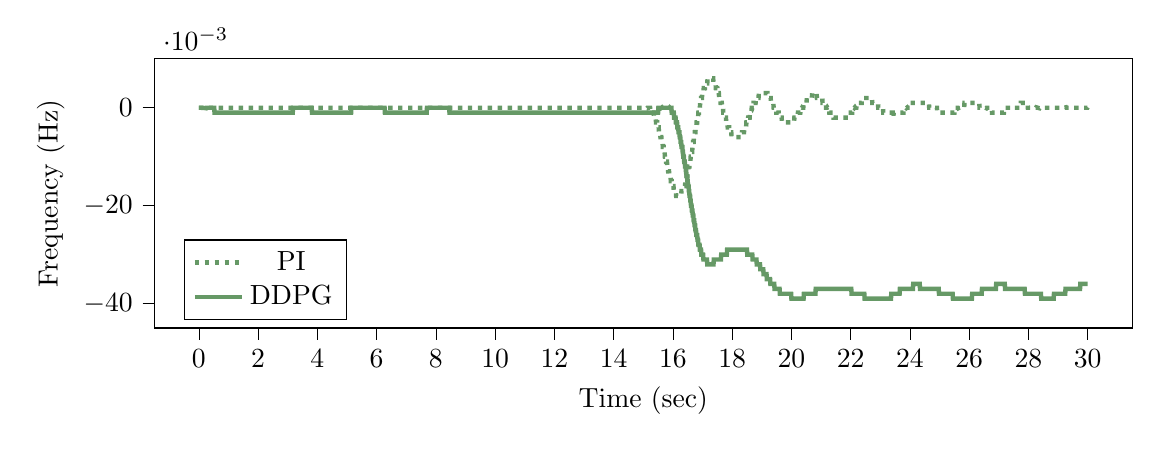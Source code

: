% This file was created by tikzplotlib v0.9.1.
\begin{tikzpicture}

\definecolor{color0}{rgb}{0.122,0.467,0.706}
\definecolor{color1}{rgb}{1,0.498,0.055}

\begin{axis}[
compat=newest,
tick align=outside,
tick pos=left,
x grid style={white!69.02!black},
xmin=-1.5, xmax=31.5,
xtick style={color=black},
y grid style={white!69.02!black},
ymin=-0.045, ymax=0.01,
ytick style={color=black},
%yticklabel style={
%        /pgf/number format/.cd,
%        	fixed,
%        	fixed zerofill,
%         	precision=3,
%        /tikz/.cd
%},
scaled y ticks=true,
scaled y ticks=base 10:3,
width=14cm,
height=5cm,
xlabel=Time (sec),
ylabel=Frequency (Hz),
%y label style={at={(-0.2,0.5)}}
legend pos=south west
]

\addplot [ultra thick, green!20!gray, dotted]
table {%
0 0
0.01 0
0.02 0
0.03 0
0.04 0
0.05 0
0.06 0
0.07 0
0.08 0
0.09 0
0.1 0
0.11 0
0.12 0
0.13 0
0.14 0
0.15 0
0.16 0
0.17 0
0.18 0
0.19 0
0.2 0
0.21 0
0.22 0
0.23 0
0.24 0
0.25 0
0.26 0
0.27 0
0.28 0
0.29 0
0.3 0
0.31 0
0.32 0
0.33 0
0.34 0
0.35 0
0.36 0
0.37 0
0.38 0
0.39 0
0.4 0
0.41 0
0.42 0
0.43 0
0.44 0
0.45 0
0.46 0
0.47 0
0.48 0
0.49 0
0.5 0
0.51 0
0.52 0
0.53 0
0.54 0
0.55 0
0.56 0
0.57 0
0.58 0
0.59 0
0.6 0
0.61 0
0.62 0
0.63 0
0.64 0
0.65 0
0.66 0
0.67 0
0.68 0
0.69 0
0.7 0
0.71 0
0.72 0
0.73 0
0.74 0
0.75 0
0.76 0
0.77 0
0.78 0
0.79 0
0.8 0
0.81 0
0.82 0
0.83 0
0.84 0
0.85 0
0.86 0
0.87 0
0.88 0
0.89 0
0.9 0
0.91 0
0.92 0
0.93 0
0.94 0
0.95 0
0.96 0
0.97 0
0.98 0
0.99 0
1 0
1.01 0
1.02 0
1.03 0
1.04 0
1.05 0
1.06 0
1.07 0
1.08 0
1.09 0
1.1 0
1.11 0
1.12 0
1.13 0
1.14 0
1.15 0
1.16 0
1.17 0
1.18 0
1.19 0
1.2 0
1.21 0
1.22 0
1.23 0
1.24 0
1.25 0
1.26 0
1.27 0
1.28 0
1.29 0
1.3 0
1.31 0
1.32 0
1.33 0
1.34 0
1.35 0
1.36 0
1.37 0
1.38 0
1.39 0
1.4 0
1.41 0
1.42 0
1.43 0
1.44 0
1.45 0
1.46 0
1.47 0
1.48 0
1.49 0
1.5 0
1.51 0
1.52 0
1.53 0
1.54 0
1.55 0
1.56 0
1.57 0
1.58 0
1.59 0
1.6 0
1.61 0
1.62 0
1.63 0
1.64 0
1.65 0
1.66 0
1.67 0
1.68 0
1.69 0
1.7 0
1.71 0
1.72 0
1.73 0
1.74 0
1.75 0
1.76 0
1.77 0
1.78 0
1.79 0
1.8 0
1.81 0
1.82 0
1.83 0
1.84 0
1.85 0
1.86 0
1.87 0
1.88 0
1.89 0
1.9 0
1.91 0
1.92 0
1.93 0
1.94 0
1.95 0
1.96 0
1.97 0
1.98 0
1.99 0
2 0
2.01 0
2.02 0
2.03 0
2.04 0
2.05 0
2.06 0
2.07 0
2.08 0
2.09 0
2.1 0
2.11 0
2.12 0
2.13 0
2.14 0
2.15 0
2.16 0
2.17 0
2.18 0
2.19 0
2.2 0
2.21 0
2.22 0
2.23 0
2.24 0
2.25 0
2.26 0
2.27 0
2.28 0
2.29 0
2.3 0
2.31 0
2.32 0
2.33 0
2.34 0
2.35 0
2.36 0
2.37 0
2.38 0
2.39 0
2.4 0
2.41 0
2.42 0
2.43 0
2.44 0
2.45 0
2.46 0
2.47 0
2.48 0
2.49 0
2.5 0
2.51 0
2.52 0
2.53 0
2.54 0
2.55 0
2.56 0
2.57 0
2.58 0
2.59 0
2.6 0
2.61 0
2.62 0
2.63 0
2.64 0
2.65 0
2.66 0
2.67 0
2.68 0
2.69 0
2.7 0
2.71 0
2.72 0
2.73 0
2.74 0
2.75 0
2.76 0
2.77 0
2.78 0
2.79 0
2.8 0
2.81 0
2.82 0
2.83 0
2.84 0
2.85 0
2.86 0
2.87 0
2.88 0
2.89 0
2.9 0
2.91 0
2.92 0
2.93 0
2.94 0
2.95 0
2.96 0
2.97 0
2.98 0
2.99 0
3.0 0
3.01 0
3.02 0
3.03 0
3.04 0
3.05 0
3.06 0
3.07 0
3.08 0
3.09 0
3.1 0
3.11 0
3.12 0
3.13 0
3.14 0
3.15 0
3.16 0
3.17 0
3.18 0
3.19 0
3.2 0
3.21 0
3.22 0
3.23 0
3.24 0
3.25 0
3.26 0
3.27 0
3.28 0
3.29 0
3.3 0
3.31 0
3.32 0
3.33 0
3.34 0
3.35 0
3.36 0
3.37 0
3.38 0
3.39 0
3.4 0
3.41 0
3.42 0
3.43 0
3.44 0
3.45 0
3.46 0
3.47 0
3.48 0
3.49 0
3.5 0
3.51 0
3.52 0
3.53 0
3.54 0
3.55 0
3.56 0
3.57 0
3.58 0
3.59 0
3.6 0
3.61 0
3.62 0
3.63 0
3.64 0
3.65 0
3.66 0
3.67 0
3.68 0
3.69 0
3.7 0
3.71 0
3.72 0
3.73 0
3.74 0
3.75 0
3.76 0
3.77 0
3.78 0
3.79 0
3.8 0
3.81 0
3.82 0
3.83 0
3.84 0
3.85 0
3.86 0
3.87 0
3.88 0
3.89 0
3.9 0
3.91 0
3.92 0
3.93 0
3.94 0
3.95 0
3.96 0
3.97 0
3.98 0
3.99 0
4.0 0
4.01 0
4.02 0
4.03 0
4.04 0
4.05 0
4.06 0
4.07 0
4.08 0
4.09 0
4.1 0
4.11 0
4.12 0
4.13 0
4.14 0
4.15 0
4.16 0
4.17 0
4.18 0
4.19 0
4.2 0
4.21 0
4.22 0
4.23 0
4.24 0
4.25 0
4.26 0
4.27 0
4.28 0
4.29 0
4.3 0
4.31 0
4.32 0
4.33 0
4.34 0
4.35 0
4.36 0
4.37 0
4.38 0
4.39 0
4.4 0
4.41 0
4.42 0
4.43 0
4.44 0
4.45 0
4.46 0
4.47 0
4.48 0
4.49 0
4.5 0
4.51 0
4.52 0
4.53 0
4.54 0
4.55 0
4.56 0
4.57 0
4.58 0
4.59 0
4.6 0
4.61 0
4.62 0
4.63 0
4.64 0
4.65 0
4.66 0
4.67 0
4.68 0
4.69 0
4.7 0
4.71 0
4.72 0
4.73 0
4.74 0
4.75 0
4.76 0
4.77 0
4.78 0
4.79 0
4.8 0
4.81 0
4.82 0
4.83 0
4.84 0
4.85 0
4.86 0
4.87 0
4.88 0
4.89 0
4.9 0
4.91 0
4.92 0
4.93 0
4.94 0
4.95 0
4.96 0
4.97 0
4.98 0
4.99 0
5.0 0
5.01 0
5.02 0
5.03 0
5.04 0
5.05 0
5.06 0
5.07 0
5.08 0
5.09 0
5.1 0
5.11 0
5.12 0
5.13 0
5.14 0
5.15 0
5.16 0
5.17 0
5.18 0
5.19 0
5.2 0
5.21 0
5.22 0
5.23 0
5.24 0
5.25 0
5.26 0
5.27 0
5.28 0
5.29 0
5.3 0
5.31 0
5.32 0
5.33 0
5.34 0
5.35 0
5.36 0
5.37 0
5.38 0
5.39 0
5.4 0
5.41 0
5.42 0
5.43 0
5.44 0
5.45 0
5.46 0
5.47 0
5.48 0
5.49 0
5.5 0
5.51 0
5.52 0
5.53 0
5.54 0
5.55 0
5.56 0
5.57 0
5.58 0
5.59 0
5.6 0
5.61 0
5.62 0
5.63 0
5.64 0
5.65 0
5.66 0
5.67 0
5.68 0
5.69 0
5.7 0
5.71 0
5.72 0
5.73 0
5.74 0
5.75 0
5.76 0
5.77 0
5.78 0
5.79 0
5.8 0
5.81 0
5.82 0
5.83 0
5.84 0
5.85 0
5.86 0
5.87 0
5.88 0
5.89 0
5.9 0
5.91 0
5.92 0
5.93 0
5.94 0
5.95 0
5.96 0
5.97 0
5.98 0
5.99 0
6.0 0
6.01 0
6.02 0
6.03 0
6.04 0
6.05 0
6.06 0
6.07 0
6.08 0
6.09 0
6.1 0
6.11 0
6.12 0
6.13 0
6.14 0
6.15 0
6.16 0
6.17 0
6.18 0
6.19 0
6.2 0
6.21 0
6.22 0
6.23 0
6.24 0
6.25 0
6.26 0
6.27 0
6.28 0
6.29 0
6.3 0
6.31 0
6.32 0
6.33 0
6.34 0
6.35 0
6.36 0
6.37 0
6.38 0
6.39 0
6.4 0
6.41 0
6.42 0
6.43 0
6.44 0
6.45 0
6.46 0
6.47 0
6.48 0
6.49 0
6.5 0
6.51 0
6.52 0
6.53 0
6.54 0
6.55 0
6.56 0
6.57 0
6.58 0
6.59 0
6.6 0
6.61 0
6.62 0
6.63 0
6.64 0
6.65 0
6.66 0
6.67 0
6.68 0
6.69 0
6.7 0
6.71 0
6.72 0
6.73 0
6.74 0
6.75 0
6.76 0
6.77 0
6.78 0
6.79 0
6.8 0
6.81 0
6.82 0
6.83 0
6.84 0
6.85 0
6.86 0
6.87 0
6.88 0
6.89 0
6.9 0
6.91 0
6.92 0
6.93 0
6.94 0
6.95 0
6.96 0
6.97 0
6.98 0
6.99 0
7.0 0
7.01 0
7.02 0
7.03 0
7.04 0
7.05 0
7.06 0
7.07 0
7.08 0
7.09 0
7.1 0
7.11 0
7.12 0
7.13 0
7.14 0
7.15 0
7.16 0
7.17 0
7.18 0
7.19 0
7.2 0
7.21 0
7.22 0
7.23 0
7.24 0
7.25 0
7.26 0
7.27 0
7.28 0
7.29 0
7.3 0
7.31 0
7.32 0
7.33 0
7.34 0
7.35 0
7.36 0
7.37 0
7.38 0
7.39 0
7.4 0
7.41 0
7.42 0
7.43 0
7.44 0
7.45 0
7.46 0
7.47 0
7.48 0
7.49 0
7.5 0
7.51 0
7.52 0
7.53 0
7.54 0
7.55 0
7.56 0
7.57 0
7.58 0
7.59 0
7.6 0
7.61 0
7.62 0
7.63 0
7.64 0
7.65 0
7.66 0
7.67 0
7.68 0
7.69 0
7.7 0
7.71 0
7.72 0
7.73 0
7.74 0
7.75 0
7.76 0
7.77 0
7.78 0
7.79 0
7.8 0
7.81 0
7.82 0
7.83 0
7.84 0
7.85 0
7.86 0
7.87 0
7.88 0
7.89 0
7.9 0
7.91 0
7.92 0
7.93 0
7.94 0
7.95 0
7.96 0
7.97 0
7.98 0
7.99 0
8.0 0
8.01 0
8.02 0
8.03 0
8.04 0
8.05 0
8.06 0
8.07 0
8.08 0
8.09 0
8.1 0
8.11 0
8.12 0
8.13 0
8.14 0
8.15 0
8.16 0
8.17 0
8.18 0
8.19 0
8.2 0
8.21 0
8.22 0
8.23 0
8.24 0
8.25 0
8.26 0
8.27 0
8.28 0
8.29 0
8.3 0
8.31 0
8.32 0
8.33 0
8.34 0
8.35 0
8.36 0
8.37 0
8.38 0
8.39 0
8.4 0
8.41 0
8.42 0
8.43 0
8.44 0
8.45 0
8.46 0
8.47 0
8.48 0
8.49 0
8.5 0
8.51 0
8.52 0
8.53 0
8.54 0
8.55 0
8.56 0
8.57 0
8.58 0
8.59 0
8.6 0
8.61 0
8.62 0
8.63 0
8.64 0
8.65 0
8.66 0
8.67 0
8.68 0
8.69 0
8.7 0
8.71 0
8.72 0
8.73 0
8.74 0
8.75 0
8.76 0
8.77 0
8.78 0
8.79 0
8.8 0
8.81 0
8.82 0
8.83 0
8.84 0
8.85 0
8.86 0
8.87 0
8.88 0
8.89 0
8.9 0
8.91 0
8.92 0
8.93 0
8.94 0
8.95 0
8.96 0
8.97 0
8.98 0
8.99 0
9.0 0
9.01 0
9.02 0
9.03 0
9.04 0
9.05 0
9.06 0
9.07 0
9.08 0
9.09 0
9.1 0
9.11 0
9.12 0
9.13 0
9.14 0
9.15 0
9.16 0
9.17 0
9.18 0
9.19 0
9.2 0
9.21 0
9.22 0
9.23 0
9.24 0
9.25 0
9.26 0
9.27 0
9.28 0
9.29 0
9.3 0
9.31 0
9.32 0
9.33 0
9.34 0
9.35 0
9.36 0
9.37 0
9.38 0
9.39 0
9.4 0
9.41 0
9.42 0
9.43 0
9.44 0
9.45 0
9.46 0
9.47 0
9.48 0
9.49 0
9.5 0
9.51 0
9.52 0
9.53 0
9.54 0
9.55 0
9.56 0
9.57 0
9.58 0
9.59 0
9.6 0
9.61 0
9.62 0
9.63 0
9.64 0
9.65 0
9.66 0
9.67 0
9.68 0
9.69 0
9.7 0
9.71 0
9.72 0
9.73 0
9.74 0
9.75 0
9.76 0
9.77 0
9.78 0
9.79 0
9.8 0
9.81 0
9.82 0
9.83 0
9.84 0
9.85 0
9.86 0
9.87 0
9.88 0
9.89 0
9.9 0
9.91 0
9.92 0
9.93 0
9.94 0
9.95 0
9.96 0
9.97 0
9.98 0
9.99 0
10.0 0
10.01 0
10.02 0
10.03 0
10.04 0
10.05 0
10.06 0
10.07 0
10.08 0
10.09 0
10.1 0
10.11 0
10.12 0
10.13 0
10.14 0
10.15 0
10.16 0
10.17 0
10.18 0
10.19 0
10.2 0
10.21 0
10.22 0
10.23 0
10.24 0
10.25 0
10.26 0
10.27 0
10.28 0
10.29 0
10.3 0
10.31 0
10.32 0
10.33 0
10.34 0
10.35 0
10.36 0
10.37 0
10.38 0
10.39 0
10.4 0
10.41 0
10.42 0
10.43 0
10.44 0
10.45 0
10.46 0
10.47 0
10.48 0
10.49 0
10.5 0
10.51 0
10.52 0
10.53 0
10.54 0
10.55 0
10.56 0
10.57 0
10.58 0
10.59 0
10.6 0
10.61 0
10.62 0
10.63 0
10.64 0
10.65 0
10.66 0
10.67 0
10.68 0
10.69 0
10.7 0
10.71 0
10.72 0
10.73 0
10.74 0
10.75 0
10.76 0
10.77 0
10.78 0
10.79 0
10.8 0
10.81 0
10.82 0
10.83 0
10.84 0
10.85 0
10.86 0
10.87 0
10.88 0
10.89 0
10.9 0
10.91 0
10.92 0
10.93 0
10.94 0
10.95 0
10.96 0
10.97 0
10.98 0
10.99 0
11.0 0
11.01 0
11.02 0
11.03 0
11.04 0
11.05 0
11.06 0
11.07 0
11.08 0
11.09 0
11.1 0
11.11 0
11.12 0
11.13 0
11.14 0
11.15 0
11.16 0
11.17 0
11.18 0
11.19 0
11.2 0
11.21 0
11.22 0
11.23 0
11.24 0
11.25 0
11.26 0
11.27 0
11.28 0
11.29 0
11.3 0
11.31 0
11.32 0
11.33 0
11.34 0
11.35 0
11.36 0
11.37 0
11.38 0
11.39 0
11.4 0
11.41 0
11.42 0
11.43 0
11.44 0
11.45 0
11.46 0
11.47 0
11.48 0
11.49 0
11.5 0
11.51 0
11.52 0
11.53 0
11.54 0
11.55 0
11.56 0
11.57 0
11.58 0
11.59 0
11.6 0
11.61 0
11.62 0
11.63 0
11.64 0
11.65 0
11.66 0
11.67 0
11.68 0
11.69 0
11.7 0
11.71 0
11.72 0
11.73 0
11.74 0
11.75 0
11.76 0
11.77 0
11.78 0
11.79 0
11.8 0
11.81 0
11.82 0
11.83 0
11.84 0
11.85 0
11.86 0
11.87 0
11.88 0
11.89 0
11.9 0
11.91 0
11.92 0
11.93 0
11.94 0
11.95 0
11.96 0
11.97 0
11.98 0
11.99 0
12.0 0
12.01 0
12.02 0
12.03 0
12.04 0
12.05 0
12.06 0
12.07 0
12.08 0
12.09 0
12.1 0
12.11 0
12.12 0
12.13 0
12.14 0
12.15 0
12.16 0
12.17 0
12.18 0
12.19 0
12.2 0
12.21 0
12.22 0
12.23 0
12.24 0
12.25 0
12.26 0
12.27 0
12.28 0
12.29 0
12.3 0
12.31 0
12.32 0
12.33 0
12.34 0
12.35 0
12.36 0
12.37 0
12.38 0
12.39 0
12.4 0
12.41 0
12.42 0
12.43 0
12.44 0
12.45 0
12.46 0
12.47 0
12.48 0
12.49 0
12.5 0
12.51 0
12.52 0
12.53 0
12.54 0
12.55 0
12.56 0
12.57 0
12.58 0
12.59 0
12.6 0
12.61 0
12.62 0
12.63 0
12.64 0
12.65 0
12.66 0
12.67 0
12.68 0
12.69 0
12.7 0
12.71 0
12.72 0
12.73 0
12.74 0
12.75 0
12.76 0
12.77 0
12.78 0
12.79 0
12.8 0
12.81 0
12.82 0
12.83 0
12.84 0
12.85 0
12.86 0
12.87 0
12.88 0
12.89 0
12.9 0
12.91 0
12.92 0
12.93 0
12.94 0
12.95 0
12.96 0
12.97 0
12.98 0
12.99 0
13.0 0
13.01 0
13.02 0
13.03 0
13.04 0
13.05 0
13.06 0
13.07 0
13.08 0
13.09 0
13.1 0
13.11 0
13.12 0
13.13 0
13.14 0
13.15 0
13.16 0
13.17 0
13.18 0
13.19 0
13.2 0
13.21 0
13.22 0
13.23 0
13.24 0
13.25 0
13.26 0
13.27 0
13.28 0
13.29 0
13.3 0
13.31 0
13.32 0
13.33 0
13.34 0
13.35 0
13.36 0
13.37 0
13.38 0
13.39 0
13.4 0
13.41 0
13.42 0
13.43 0
13.44 0
13.45 0
13.46 0
13.47 0
13.48 0
13.49 0
13.5 0
13.51 0
13.52 0
13.53 0
13.54 0
13.55 0
13.56 0
13.57 0
13.58 0
13.59 0
13.6 0
13.61 0
13.62 0
13.63 0
13.64 0
13.65 0
13.66 0
13.67 0
13.68 0
13.69 0
13.7 0
13.71 0
13.72 0
13.73 0
13.74 0
13.75 0
13.76 0
13.77 0
13.78 0
13.79 0
13.8 0
13.81 0
13.82 0
13.83 0
13.84 0
13.85 0
13.86 0
13.87 0
13.88 0
13.89 0
13.9 0
13.91 0
13.92 0
13.93 0
13.94 0
13.95 0
13.96 0
13.97 0
13.98 0
13.99 0
14.0 0
14.01 0
14.02 0
14.03 0
14.04 0
14.05 0
14.06 0
14.07 0
14.08 0
14.09 0
14.1 0
14.11 0
14.12 0
14.13 0
14.14 0
14.15 0
14.16 0
14.17 0
14.18 0
14.19 0
14.2 0
14.21 0
14.22 0
14.23 0
14.24 0
14.25 0
14.26 0
14.27 0
14.28 0
14.29 0
14.3 0
14.31 0
14.32 0
14.33 0
14.34 0
14.35 0
14.36 0
14.37 0
14.38 0
14.39 0
14.4 0
14.41 0
14.42 0
14.43 0
14.44 0
14.45 0
14.46 0
14.47 0
14.48 0
14.49 0
14.5 0
14.51 0
14.52 0
14.53 0
14.54 0
14.55 0
14.56 0
14.57 0
14.58 0
14.59 0
14.6 0
14.61 0
14.62 0
14.63 0
14.64 0
14.65 0
14.66 0
14.67 0
14.68 0
14.69 0
14.7 0
14.71 0
14.72 0
14.73 0
14.74 0
14.75 0
14.76 0
14.77 0
14.78 0
14.79 0
14.8 0
14.81 0
14.82 0
14.83 0
14.84 0
14.85 0
14.86 0
14.87 0
14.88 0
14.89 0
14.9 0
14.91 0
14.92 0
14.93 0
14.94 0
14.95 0
14.96 0
14.97 0
14.98 0
14.99 0
15.0 0
15.01 -3.769e-08
15.02 -3.035e-07
15.03 -1.022e-06
15.04 -2.417e-06
15.05 -4.713e-06
15.06 -8.134e-06
15.07 -1.29e-05
15.08 -1.923e-05
15.09 -2.735e-05
15.1 -3.747e-05
15.11 -4.979e-05
15.12 -6.454e-05
15.13 -8.192e-05
15.14 -0.0
15.15 -0.0
15.16 -0.0
15.17 -0.0
15.18 -0.0
15.19 -0.0
15.2 -0.0
15.21 -0.0
15.22 -0.0
15.23 -0.0
15.24 -0.001
15.25 -0.001
15.26 -0.001
15.27 -0.001
15.28 -0.001
15.29 -0.001
15.3 -0.001
15.31 -0.001
15.32 -0.001
15.33 -0.001
15.34 -0.001
15.35 -0.001
15.36 -0.002
15.37 -0.002
15.38 -0.002
15.39 -0.002
15.4 -0.002
15.41 -0.002
15.42 -0.002
15.43 -0.003
15.44 -0.003
15.45 -0.003
15.46 -0.003
15.47 -0.003
15.48 -0.004
15.49 -0.004
15.5 -0.004
15.51 -0.004
15.52 -0.004
15.53 -0.005
15.54 -0.005
15.55 -0.005
15.56 -0.005
15.57 -0.005
15.58 -0.006
15.59 -0.006
15.6 -0.006
15.61 -0.006
15.62 -0.007
15.63 -0.007
15.64 -0.007
15.65 -0.007
15.66 -0.008
15.67 -0.008
15.68 -0.008
15.69 -0.008
15.7 -0.009
15.71 -0.009
15.72 -0.009
15.73 -0.01
15.74 -0.01
15.75 -0.01
15.76 -0.01
15.77 -0.011
15.78 -0.011
15.79 -0.011
15.8 -0.011
15.81 -0.012
15.82 -0.012
15.83 -0.012
15.84 -0.013
15.85 -0.013
15.86 -0.013
15.87 -0.013
15.88 -0.014
15.89 -0.014
15.9 -0.014
15.91 -0.014
15.92 -0.014
15.93 -0.015
15.94 -0.015
15.95 -0.015
15.96 -0.015
15.97 -0.016
15.98 -0.016
15.99 -0.016
16.0 -0.016
16.01 -0.016
16.02 -0.016
16.03 -0.017
16.04 -0.017
16.05 -0.017
16.06 -0.017
16.07 -0.017
16.08 -0.017
16.09 -0.017
16.1 -0.017
16.11 -0.018
16.12 -0.018
16.13 -0.018
16.14 -0.018
16.15 -0.018
16.16 -0.018
16.17 -0.018
16.18 -0.018
16.19 -0.018
16.2 -0.018
16.21 -0.018
16.22 -0.018
16.23 -0.018
16.24 -0.018
16.25 -0.018
16.26 -0.018
16.27 -0.018
16.28 -0.018
16.29 -0.017
16.3 -0.017
16.31 -0.017
16.32 -0.017
16.33 -0.017
16.34 -0.017
16.35 -0.017
16.36 -0.017
16.37 -0.016
16.38 -0.016
16.39 -0.016
16.4 -0.016
16.41 -0.016
16.42 -0.015
16.43 -0.015
16.44 -0.015
16.45 -0.015
16.46 -0.014
16.47 -0.014
16.48 -0.014
16.49 -0.014
16.5 -0.013
16.51 -0.013
16.52 -0.013
16.53 -0.012
16.54 -0.012
16.55 -0.012
16.56 -0.012
16.57 -0.011
16.58 -0.011
16.59 -0.011
16.6 -0.01
16.61 -0.01
16.62 -0.01
16.63 -0.009
16.64 -0.009
16.65 -0.009
16.66 -0.008
16.67 -0.008
16.68 -0.007
16.69 -0.007
16.7 -0.007
16.71 -0.006
16.72 -0.006
16.73 -0.006
16.74 -0.005
16.75 -0.005
16.76 -0.005
16.77 -0.004
16.78 -0.004
16.79 -0.004
16.8 -0.003
16.81 -0.003
16.82 -0.003
16.83 -0.002
16.84 -0.002
16.85 -0.002
16.86 -0.001
16.87 -0.001
16.88 -0.001
16.89 -0.0
16.9 5.663e-05
16.91 0.0
16.92 0.001
16.93 0.001
16.94 0.001
16.95 0.002
16.96 0.002
16.97 0.002
16.98 0.002
16.99 0.003
17.0 0.003
17.01 0.003
17.02 0.003
17.03 0.003
17.04 0.004
17.05 0.004
17.06 0.004
17.07 0.004
17.08 0.004
17.09 0.005
17.1 0.005
17.11 0.005
17.12 0.005
17.13 0.005
17.14 0.005
17.15 0.005
17.16 0.005
17.17 0.006
17.18 0.006
17.19 0.006
17.2 0.006
17.21 0.006
17.22 0.006
17.23 0.006
17.24 0.006
17.25 0.006
17.26 0.006
17.27 0.006
17.28 0.006
17.29 0.006
17.3 0.006
17.31 0.006
17.32 0.006
17.33 0.006
17.34 0.006
17.35 0.006
17.36 0.006
17.37 0.005
17.38 0.005
17.39 0.005
17.4 0.005
17.41 0.005
17.42 0.005
17.43 0.005
17.44 0.005
17.45 0.004
17.46 0.004
17.47 0.004
17.48 0.004
17.49 0.004
17.5 0.004
17.51 0.003
17.52 0.003
17.53 0.003
17.54 0.003
17.55 0.003
17.56 0.002
17.57 0.002
17.58 0.002
17.59 0.002
17.6 0.002
17.61 0.001
17.62 0.001
17.63 0.001
17.64 0.001
17.65 0.001
17.66 0.0
17.67 0.0
17.68 -7.181e-05
17.69 -0.0
17.7 -0.001
17.71 -0.001
17.72 -0.001
17.73 -0.001
17.74 -0.001
17.75 -0.002
17.76 -0.002
17.77 -0.002
17.78 -0.002
17.79 -0.002
17.8 -0.003
17.81 -0.003
17.82 -0.003
17.83 -0.003
17.84 -0.003
17.85 -0.004
17.86 -0.004
17.87 -0.004
17.88 -0.004
17.89 -0.004
17.9 -0.004
17.91 -0.005
17.92 -0.005
17.93 -0.005
17.94 -0.005
17.95 -0.005
17.96 -0.005
17.97 -0.005
17.98 -0.006
17.99 -0.006
18 -0.006
18.01 -0.006
18.02 -0.006
18.03 -0.006
18.04 -0.006
18.05 -0.006
18.06 -0.006
18.07 -0.006
18.08 -0.006
18.09 -0.006
18.1 -0.006
18.11 -0.006
18.12 -0.006
18.13 -0.006
18.14 -0.006
18.15 -0.006
18.16 -0.006
18.17 -0.006
18.18 -0.006
18.19 -0.006
18.2 -0.006
18.21 -0.006
18.22 -0.006
18.23 -0.006
18.24 -0.006
18.25 -0.006
18.26 -0.006
18.27 -0.006
18.28 -0.006
18.29 -0.006
18.3 -0.006
18.31 -0.006
18.32 -0.006
18.33 -0.005
18.34 -0.005
18.35 -0.005
18.36 -0.005
18.37 -0.005
18.38 -0.005
18.39 -0.005
18.4 -0.005
18.41 -0.004
18.42 -0.004
18.43 -0.004
18.44 -0.004
18.45 -0.004
18.46 -0.004
18.47 -0.004
18.48 -0.003
18.49 -0.003
18.5 -0.003
18.51 -0.003
18.52 -0.003
18.53 -0.003
18.54 -0.002
18.55 -0.002
18.56 -0.002
18.57 -0.002
18.58 -0.002
18.59 -0.002
18.6 -0.001
18.61 -0.001
18.62 -0.001
18.63 -0.001
18.64 -0.001
18.65 -0.001
18.66 -0.0
18.67 -0.0
18.68 -9.871e-05
18.69 5.541e-05
18.7 0.0
18.71 0.0
18.72 0.001
18.73 0.001
18.74 0.001
18.75 0.001
18.76 0.001
18.77 0.001
18.78 0.001
18.79 0.001
18.8 0.002
18.81 0.002
18.82 0.002
18.83 0.002
18.84 0.002
18.85 0.002
18.86 0.002
18.87 0.002
18.88 0.002
18.89 0.002
18.9 0.003
18.91 0.003
18.92 0.003
18.93 0.003
18.94 0.003
18.95 0.003
18.96 0.003
18.97 0.003
18.98 0.003
18.99 0.003
19.0 0.003
19.01 0.003
19.02 0.003
19.03 0.003
19.04 0.003
19.05 0.003
19.06 0.003
19.07 0.003
19.08 0.003
19.09 0.003
19.1 0.003
19.11 0.003
19.12 0.003
19.13 0.003
19.14 0.003
19.15 0.003
19.16 0.003
19.17 0.003
19.18 0.003
19.19 0.003
19.2 0.002
19.21 0.002
19.22 0.002
19.23 0.002
19.24 0.002
19.25 0.002
19.26 0.002
19.27 0.002
19.28 0.002
19.29 0.002
19.3 0.002
19.31 0.001
19.32 0.001
19.33 0.001
19.34 0.001
19.35 0.001
19.36 0.001
19.37 0.001
19.38 0.001
19.39 0.001
19.4 0.0
19.41 0.0
19.42 0.0
19.43 0.0
19.44 8.296e-06
19.45 -0.0
19.46 -0.0
19.47 -0.0
19.48 -0.0
19.49 -0.001
19.5 -0.001
19.51 -0.001
19.52 -0.001
19.53 -0.001
19.54 -0.001
19.55 -0.001
19.56 -0.001
19.57 -0.001
19.58 -0.002
19.59 -0.002
19.6 -0.002
19.61 -0.002
19.62 -0.002
19.63 -0.002
19.64 -0.002
19.65 -0.002
19.66 -0.002
19.67 -0.002
19.68 -0.003
19.69 -0.003
19.7 -0.003
19.71 -0.003
19.72 -0.003
19.73 -0.003
19.74 -0.003
19.75 -0.003
19.76 -0.003
19.77 -0.003
19.78 -0.003
19.79 -0.003
19.8 -0.003
19.81 -0.003
19.82 -0.003
19.83 -0.003
19.84 -0.003
19.85 -0.003
19.86 -0.003
19.87 -0.003
19.88 -0.003
19.89 -0.003
19.9 -0.003
19.91 -0.003
19.92 -0.003
19.93 -0.003
19.94 -0.003
19.95 -0.003
19.96 -0.003
19.97 -0.003
19.98 -0.003
19.99 -0.003
20.0 -0.003
20.01 -0.003
20.02 -0.003
20.03 -0.003
20.04 -0.003
20.05 -0.003
20.06 -0.003
20.07 -0.003
20.08 -0.003
20.09 -0.003
20.1 -0.002
20.11 -0.002
20.12 -0.002
20.13 -0.002
20.14 -0.002
20.15 -0.002
20.16 -0.002
20.17 -0.002
20.18 -0.002
20.19 -0.002
20.2 -0.002
20.21 -0.002
20.22 -0.001
20.23 -0.001
20.24 -0.001
20.25 -0.001
20.26 -0.001
20.27 -0.001
20.28 -0.001
20.29 -0.001
20.3 -0.001
20.31 -0.0
20.32 -0.0
20.33 -0.0
20.34 -0.0
20.35 -5.32e-05
20.36 5.146e-05
20.37 0.0
20.38 0.0
20.39 0.0
20.4 0.0
20.41 0.001
20.42 0.001
20.43 0.001
20.44 0.001
20.45 0.001
20.46 0.001
20.47 0.001
20.48 0.001
20.49 0.001
20.5 0.001
20.51 0.001
20.52 0.002
20.53 0.002
20.54 0.002
20.55 0.002
20.56 0.002
20.57 0.002
20.58 0.002
20.59 0.002
20.6 0.002
20.61 0.002
20.62 0.002
20.63 0.002
20.64 0.002
20.65 0.002
20.66 0.002
20.67 0.002
20.68 0.002
20.69 0.002
20.7 0.003
20.71 0.003
20.72 0.003
20.73 0.003
20.74 0.003
20.75 0.003
20.76 0.003
20.77 0.003
20.78 0.003
20.79 0.003
20.8 0.003
20.81 0.003
20.82 0.003
20.83 0.003
20.84 0.003
20.85 0.003
20.86 0.002
20.87 0.002
20.88 0.002
20.89 0.002
20.9 0.002
20.91 0.002
20.92 0.002
20.93 0.002
20.94 0.002
20.95 0.002
20.96 0.002
20.97 0.002
20.98 0.002
20.99 0.002
21.0 0.002
21.01 0.002
21.02 0.002
21.03 0.002
21.04 0.002
21.05 0.001
21.06 0.001
21.07 0.001
21.08 0.001
21.09 0.001
21.1 0.001
21.11 0.001
21.12 0.001
21.13 0.001
21.14 0.001
21.15 0.001
21.16 0.001
21.17 0.0
21.18 0.0
21.19 0.0
21.2 0.0
21.21 9.389e-05
21.22 6.079e-06
21.23 -8.148e-05
21.24 -0.0
21.25 -0.0
21.26 -0.0
21.27 -0.0
21.28 -0.001
21.29 -0.001
21.3 -0.001
21.31 -0.001
21.32 -0.001
21.33 -0.001
21.34 -0.001
21.35 -0.001
21.36 -0.001
21.37 -0.001
21.38 -0.001
21.39 -0.001
21.4 -0.001
21.41 -0.001
21.42 -0.002
21.43 -0.002
21.44 -0.002
21.45 -0.002
21.46 -0.002
21.47 -0.002
21.48 -0.002
21.49 -0.002
21.5 -0.002
21.51 -0.002
21.52 -0.002
21.53 -0.002
21.54 -0.002
21.55 -0.002
21.56 -0.002
21.57 -0.002
21.58 -0.002
21.59 -0.002
21.6 -0.002
21.61 -0.002
21.62 -0.002
21.63 -0.002
21.64 -0.002
21.65 -0.002
21.66 -0.002
21.67 -0.002
21.68 -0.002
21.69 -0.002
21.7 -0.002
21.71 -0.002
21.72 -0.002
21.73 -0.002
21.74 -0.002
21.75 -0.002
21.76 -0.002
21.77 -0.002
21.78 -0.002
21.79 -0.002
21.8 -0.002
21.81 -0.002
21.82 -0.002
21.83 -0.002
21.84 -0.002
21.85 -0.002
21.86 -0.002
21.87 -0.002
21.88 -0.002
21.89 -0.002
21.9 -0.002
21.91 -0.002
21.92 -0.001
21.93 -0.001
21.94 -0.001
21.95 -0.001
21.96 -0.001
21.97 -0.001
21.98 -0.001
21.99 -0.001
22.0 -0.001
22.01 -0.001
22.02 -0.001
22.03 -0.001
22.04 -0.001
22.05 -0.001
22.06 -0.0
22.07 -0.0
22.08 -0.0
22.09 -0.0
22.1 -0.0
22.11 -0.0
22.12 -4.991e-05
22.13 2.285e-05
22.14 9.521e-05
22.15 0.0
22.16 0.0
22.17 0.0
22.18 0.0
22.19 0.0
22.2 0.001
22.21 0.001
22.22 0.001
22.23 0.001
22.24 0.001
22.25 0.001
22.26 0.001
22.27 0.001
22.28 0.001
22.29 0.001
22.3 0.001
22.31 0.001
22.32 0.001
22.33 0.001
22.34 0.001
22.35 0.001
22.36 0.001
22.37 0.001
22.38 0.002
22.39 0.002
22.4 0.002
22.41 0.002
22.42 0.002
22.43 0.002
22.44 0.002
22.45 0.002
22.46 0.002
22.47 0.002
22.48 0.002
22.49 0.002
22.5 0.002
22.51 0.002
22.52 0.002
22.53 0.002
22.54 0.002
22.55 0.002
22.56 0.002
22.57 0.002
22.58 0.002
22.59 0.002
22.6 0.002
22.61 0.002
22.62 0.002
22.63 0.002
22.64 0.002
22.65 0.002
22.66 0.002
22.67 0.002
22.68 0.002
22.69 0.002
22.7 0.002
22.71 0.002
22.72 0.002
22.73 0.001
22.74 0.001
22.75 0.001
22.76 0.001
22.77 0.001
22.78 0.001
22.79 0.001
22.8 0.001
22.81 0.001
22.82 0.001
22.83 0.001
22.84 0.001
22.85 0.001
22.86 0.001
22.87 0.001
22.88 0.001
22.89 0.001
22.9 0.001
22.91 0.001
22.92 0.001
22.93 0.0
22.94 0.0
22.95 0.0
22.96 0.0
22.97 0.0
22.98 0.0
22.99 0.0
23.0 4.517e-05
23.01 -1.366e-05
23.02 -7.222e-05
23.03 -0.0
23.04 -0.0
23.05 -0.0
23.06 -0.0
23.07 -0.0
23.08 -0.0
23.09 -0.0
23.1 -0.001
23.11 -0.001
23.12 -0.001
23.13 -0.001
23.14 -0.001
23.15 -0.001
23.16 -0.001
23.17 -0.001
23.18 -0.001
23.19 -0.001
23.2 -0.001
23.21 -0.001
23.22 -0.001
23.23 -0.001
23.24 -0.001
23.25 -0.001
23.26 -0.001
23.27 -0.001
23.28 -0.001
23.29 -0.001
23.3 -0.001
23.31 -0.001
23.32 -0.001
23.33 -0.001
23.34 -0.001
23.35 -0.001
23.36 -0.001
23.37 -0.001
23.38 -0.001
23.39 -0.001
23.4 -0.001
23.41 -0.001
23.42 -0.002
23.43 -0.002
23.44 -0.002
23.45 -0.001
23.46 -0.001
23.47 -0.001
23.48 -0.001
23.49 -0.001
23.5 -0.001
23.51 -0.001
23.52 -0.001
23.53 -0.001
23.54 -0.001
23.55 -0.001
23.56 -0.001
23.57 -0.001
23.58 -0.001
23.59 -0.001
23.6 -0.001
23.61 -0.001
23.62 -0.001
23.63 -0.001
23.64 -0.001
23.65 -0.001
23.66 -0.001
23.67 -0.001
23.68 -0.001
23.69 -0.001
23.7 -0.001
23.71 -0.001
23.72 -0.001
23.73 -0.001
23.74 -0.001
23.75 -0.001
23.76 -0.001
23.77 -0.001
23.78 -0.001
23.79 -0.0
23.8 -0.0
23.81 -0.0
23.82 -0.0
23.83 -0.0
23.84 -0.0
23.85 -0.0
23.86 -0.0
23.87 -0.0
23.88 -6.815e-05
23.89 -2.013e-05
23.9 2.768e-05
23.91 7.524e-05
23.92 0.0
23.93 0.0
23.94 0.0
23.95 0.0
23.96 0.0
23.97 0.0
23.98 0.0
23.99 0.0
24.0 0.0
24.01 0.001
24.02 0.001
24.03 0.001
24.04 0.001
24.05 0.001
24.06 0.001
24.07 0.001
24.08 0.001
24.09 0.001
24.1 0.001
24.11 0.001
24.12 0.001
24.13 0.001
24.14 0.001
24.15 0.001
24.16 0.001
24.17 0.001
24.18 0.001
24.19 0.001
24.2 0.001
24.21 0.001
24.22 0.001
24.23 0.001
24.24 0.001
24.25 0.001
24.26 0.001
24.27 0.001
24.28 0.001
24.29 0.001
24.3 0.001
24.31 0.001
24.32 0.001
24.33 0.001
24.34 0.001
24.35 0.001
24.36 0.001
24.37 0.001
24.38 0.001
24.39 0.001
24.4 0.001
24.41 0.001
24.42 0.001
24.43 0.001
24.44 0.001
24.45 0.001
24.46 0.001
24.47 0.001
24.48 0.001
24.49 0.001
24.5 0.001
24.51 0.001
24.52 0.001
24.53 0.001
24.54 0.001
24.55 0.001
24.56 0.001
24.57 0.001
24.58 0.001
24.59 0.001
24.6 0.001
24.61 0.001
24.62 0.001
24.63 0.001
24.64 0.001
24.65 0.0
24.66 0.0
24.67 0.0
24.68 0.0
24.69 0.0
24.7 0.0
24.71 0.0
24.72 0.0
24.73 0.0
24.74 0.0
24.75 9.871e-05
24.76 5.941e-05
24.77 2.02e-05
24.78 -1.886e-05
24.79 -5.773e-05
24.8 -9.635e-05
24.81 -0.0
24.82 -0.0
24.83 -0.0
24.84 -0.0
24.85 -0.0
24.86 -0.0
24.87 -0.0
24.88 -0.0
24.89 -0.0
24.9 -0.0
24.91 -0.0
24.92 -0.001
24.93 -0.001
24.94 -0.001
24.95 -0.001
24.96 -0.001
24.97 -0.001
24.98 -0.001
24.99 -0.001
25.0 -0.001
25.01 -0.001
25.02 -0.001
25.03 -0.001
25.04 -0.001
25.05 -0.001
25.06 -0.001
25.07 -0.001
25.08 -0.001
25.09 -0.001
25.1 -0.001
25.11 -0.001
25.12 -0.001
25.13 -0.001
25.14 -0.001
25.15 -0.001
25.16 -0.001
25.17 -0.001
25.18 -0.001
25.19 -0.001
25.2 -0.001
25.21 -0.001
25.22 -0.001
25.23 -0.001
25.24 -0.001
25.25 -0.001
25.26 -0.001
25.27 -0.001
25.28 -0.001
25.29 -0.001
25.3 -0.001
25.31 -0.001
25.32 -0.001
25.33 -0.001
25.34 -0.001
25.35 -0.001
25.36 -0.001
25.37 -0.001
25.38 -0.001
25.39 -0.001
25.4 -0.001
25.41 -0.001
25.42 -0.001
25.43 -0.001
25.44 -0.001
25.45 -0.001
25.46 -0.001
25.47 -0.001
25.48 -0.001
25.49 -0.001
25.5 -0.001
25.51 -0.0
25.52 -0.0
25.53 -0.0
25.54 -0.0
25.55 -0.0
25.56 -0.0
25.57 -0.0
25.58 -0.0
25.59 -0.0
25.6 -0.0
25.61 -0.0
25.62 -0.0
25.63 -9.715e-05
25.64 -6.49e-05
25.65 -3.272e-05
25.66 -6.448e-07
25.67 3.129e-05
25.68 6.303e-05
25.69 9.456e-05
25.7 0.0
25.71 0.0
25.72 0.0
25.73 0.0
25.74 0.0
25.75 0.0
25.76 0.0
25.77 0.0
25.78 0.0
25.79 0.0
25.8 0.0
25.81 0.0
25.82 0.0
25.83 0.0
25.84 0.001
25.85 0.001
25.86 0.001
25.87 0.001
25.88 0.001
25.89 0.001
25.9 0.001
25.91 0.001
25.92 0.001
25.93 0.001
25.94 0.001
25.95 0.001
25.96 0.001
25.97 0.001
25.98 0.001
25.99 0.001
26.0 0.001
26.01 0.001
26.02 0.001
26.03 0.001
26.04 0.001
26.05 0.001
26.06 0.001
26.07 0.001
26.08 0.001
26.09 0.001
26.1 0.001
26.11 0.001
26.12 0.001
26.13 0.001
26.14 0.001
26.15 0.001
26.16 0.001
26.17 0.001
26.18 0.001
26.19 0.001
26.2 0.001
26.21 0.001
26.22 0.001
26.23 0.001
26.24 0.001
26.25 0.001
26.26 0.001
26.27 0.001
26.28 0.001
26.29 0.001
26.3 0.001
26.31 0.001
26.32 0.001
26.33 0.001
26.34 0.001
26.35 0.0
26.36 0.0
26.37 0.0
26.38 0.0
26.39 0.0
26.4 0.0
26.41 0.0
26.42 0.0
26.43 0.0
26.44 0.0
26.45 0.0
26.46 0.0
26.47 0.0
26.48 0.0
26.49 0.0
26.5 0.0
26.51 9.096e-05
26.52 6.458e-05
26.53 3.823e-05
26.54 1.195e-05
26.55 -1.423e-05
26.56 -4.027e-05
26.57 -6.614e-05
26.58 -9.181e-05
26.59 -0.0
26.6 -0.0
26.61 -0.0
26.62 -0.0
26.63 -0.0
26.64 -0.0
26.65 -0.0
26.66 -0.0
26.67 -0.0
26.68 -0.0
26.69 -0.0
26.7 -0.0
26.71 -0.0
26.72 -0.0
26.73 -0.0
26.74 -0.0
26.75 -0.0
26.76 -0.0
26.77 -0.001
26.78 -0.001
26.79 -0.001
26.8 -0.001
26.81 -0.001
26.82 -0.001
26.83 -0.001
26.84 -0.001
26.85 -0.001
26.86 -0.001
26.87 -0.001
26.88 -0.001
26.89 -0.001
26.9 -0.001
26.91 -0.001
26.92 -0.001
26.93 -0.001
26.94 -0.001
26.95 -0.001
26.96 -0.001
26.97 -0.001
26.98 -0.001
26.99 -0.001
27.0 -0.001
27.01 -0.001
27.02 -0.001
27.03 -0.001
27.04 -0.001
27.05 -0.001
27.06 -0.001
27.07 -0.001
27.08 -0.001
27.09 -0.001
27.1 -0.001
27.11 -0.001
27.12 -0.001
27.13 -0.001
27.14 -0.001
27.15 -0.001
27.16 -0.001
27.17 -0.001
27.18 -0.0
27.19 -0.0
27.2 -0.0
27.21 -0.0
27.22 -0.0
27.23 -0.0
27.24 -0.0
27.25 -0.0
27.26 -0.0
27.27 -0.0
27.28 -0.0
27.29 -0.0
27.3 -0.0
27.31 -0.0
27.32 -0.0
27.33 -0.0
27.34 -0.0
27.35 -0.0
27.36 -0.0
27.37 -0.0
27.38 -0.0
27.39 -8.543e-05
27.4 -6.386e-05
27.41 -4.231e-05
27.42 -2.081e-05
27.43 6.242e-07
27.44 2.196e-05
27.45 4.317e-05
27.46 6.422e-05
27.47 8.51e-05
27.48 0.0
27.49 0.0
27.5 0.0
27.51 0.0
27.52 0.0
27.53 0.0
27.54 0.0
27.55 0.0
27.56 0.0
27.57 0.0
27.58 0.0
27.59 0.0
27.6 0.0
27.61 0.0
27.62 0.0
27.63 0.0
27.64 0.0
27.65 0.0
27.66 0.0
27.67 0.0
27.68 0.0
27.69 0.0
27.7 0.0
27.71 0.0
27.72 0.0
27.73 0.0
27.74 0.001
27.75 0.001
27.76 0.001
27.77 0.001
27.78 0.001
27.79 0.001
27.8 0.001
27.81 0.001
27.82 0.001
27.83 0.001
27.84 0.001
27.85 0.001
27.86 0.001
27.87 0.001
27.88 0.001
27.89 0.001
27.9 0.001
27.91 0.001
27.92 0.001
27.93 0.001
27.94 0.001
27.95 0.001
27.96 0.001
27.97 0.001
27.98 0.0
27.99 0.0
28.0 0.0
28.01 0.0
28.02 0.0
28.03 0.0
28.04 0.0
28.05 0.0
28.06 0.0
28.07 0.0
28.08 0.0
28.09 0.0
28.1 0.0
28.11 0.0
28.12 0.0
28.13 0.0
28.14 0.0
28.15 0.0
28.16 0.0
28.17 0.0
28.18 0.0
28.19 0.0
28.2 0.0
28.21 0.0
28.22 0.0
28.23 0.0
28.24 0.0
28.25 0.0
28.26 9.516e-05
28.27 7.758e-05
28.28 5.998e-05
28.29 4.239e-05
28.3 2.482e-05
28.31 7.304e-06
28.32 -1.014e-05
28.33 -2.75e-05
28.34 -4.474e-05
28.35 -6.184e-05
28.36 -7.879e-05
28.37 -9.557e-05
28.38 -0.0
28.39 -0.0
28.4 -0.0
28.41 -0.0
28.42 -0.0
28.43 -0.0
28.44 -0.0
28.45 -0.0
28.46 -0.0
28.47 -0.0
28.48 -0.0
28.49 -0.0
28.5 -0.0
28.51 -0.0
28.52 -0.0
28.53 -0.0
28.54 -0.0
28.55 -0.0
28.56 -0.0
28.57 -0.0
28.58 -0.0
28.59 -0.0
28.6 -0.0
28.61 -0.0
28.62 -0.0
28.63 -0.0
28.64 -0.0
28.65 -0.0
28.66 -0.0
28.67 -0.0
28.68 -0.0
28.69 -0.0
28.7 -0.0
28.71 -0.0
28.72 -0.0
28.73 -0.0
28.74 -0.0
28.75 -0.0
28.76 -0.0
28.77 -0.0
28.78 -0.0
28.79 -0.0
28.8 -0.0
28.81 -0.0
28.82 -0.0
28.83 -0.0
28.84 -0.0
28.85 -0.0
28.86 -0.0
28.87 -0.0
28.88 -0.0
28.89 -0.0
28.9 -0.0
28.91 -0.0
28.92 -0.0
28.93 -0.0
28.94 -0.0
28.95 -0.0
28.96 -0.0
28.97 -0.0
28.98 -0.0
28.99 -0.0
29.0 -0.0
29.01 -0.0
29.02 -0.0
29.03 -0.0
29.04 -0.0
29.05 -0.0
29.06 -0.0
29.07 -0.0
29.08 -0.0
29.09 -0.0
29.1 -0.0
29.11 -0.0
29.12 -0.0
29.13 -9.851e-05
29.14 -8.422e-05
29.15 -6.989e-05
29.16 -5.554e-05
29.17 -4.118e-05
29.18 -2.684e-05
29.19 -1.253e-05
29.2 1.734e-06
29.21 1.593e-05
29.22 3.004e-05
29.23 4.404e-05
29.24 5.793e-05
29.25 7.168e-05
29.26 8.527e-05
29.27 9.87e-05
29.28 0.0
29.29 0.0
29.3 0.0
29.31 0.0
29.32 0.0
29.33 0.0
29.34 0.0
29.35 0.0
29.36 0.0
29.37 0.0
29.38 0.0
29.39 0.0
29.4 0.0
29.41 0.0
29.42 0.0
29.43 0.0
29.44 0.0
29.45 0.0
29.46 0.0
29.47 0.0
29.48 0.0
29.49 0.0
29.5 0.0
29.51 0.0
29.52 0.0
29.53 0.0
29.54 0.0
29.55 0.0
29.56 0.0
29.57 0.0
29.58 0.0
29.59 0.0
29.6 0.0
29.61 0.0
29.62 0.0
29.63 0.0
29.64 0.0
29.65 0.0
29.66 0.0
29.67 0.0
29.68 0.0
29.69 0.0
29.7 0.0
29.71 0.0
29.72 0.0
29.73 0.0
29.74 0.0
29.75 0.0
29.76 0.0
29.77 0.0
29.78 0.0
29.79 0.0
29.8 0.0
29.81 0.0
29.82 0.0
29.83 0.0
29.84 0.0
29.85 0.0
29.86 0.0
29.87 0.0
29.88 0.0
29.89 0.0
29.9 0.0
29.91 0.0
29.92 0.0
29.93 0.0
29.94 0.0
29.95 0.0
29.96 0.0
29.97 0.0
29.98 0.0
29.99 0.0
30.0 9.713e-05
};
\addlegendentry{PI};
\addplot [ultra thick, green!20!gray]
table {%
0 0
0.01 -1.141e-08
0.02 -8.174e-08
0.03 -2.653e-07
0.04 -6.117e-07
0.05 -1.166e-06
0.06 -1.97e-06
0.07 -3.061e-06
0.08 -4.473e-06
0.09 -6.234e-06
0.1 -8.373e-06
0.11 -1.091e-05
0.12 -1.388e-05
0.13 -1.728e-05
0.14 -2.113e-05
0.15 -2.546e-05
0.16 -3.026e-05
0.17 -3.555e-05
0.18 -4.134e-05
0.19 -4.762e-05
0.2 -5.439e-05
0.21 -6.167e-05
0.22 -6.945e-05
0.23 -7.772e-05
0.24 -8.649e-05
0.25 -9.574e-05
0.26 -0.0
0.27 -0.0
0.28 -0.0
0.29 -0.0
0.3 -0.0
0.31 -0.0
0.32 -0.0
0.33 -0.0
0.34 -0.0
0.35 -0.0
0.36 -0.0
0.37 -0.0
0.38 -0.0
0.39 -0.0
0.4 -0.0
0.41 -0.0
0.42 -0.0
0.43 -0.0
0.44 -0.0
0.45 -0.0
0.46 -0.0
0.47 -0.0
0.48 -0.0
0.49 -0.0
0.5 -0.0
0.51 -0.0
0.52 -0.0
0.53 -0.001
0.54 -0.001
0.55 -0.001
0.56 -0.001
0.57 -0.001
0.58 -0.001
0.59 -0.001
0.6 -0.001
0.61 -0.001
0.62 -0.001
0.63 -0.001
0.64 -0.001
0.65 -0.001
0.66 -0.001
0.67 -0.001
0.68 -0.001
0.69 -0.001
0.7 -0.001
0.71 -0.001
0.72 -0.001
0.73 -0.001
0.74 -0.001
0.75 -0.001
0.76 -0.001
0.77 -0.001
0.78 -0.001
0.79 -0.001
0.8 -0.001
0.81 -0.001
0.82 -0.001
0.83 -0.001
0.84 -0.001
0.85 -0.001
0.86 -0.001
0.87 -0.001
0.88 -0.001
0.89 -0.001
0.9 -0.001
0.91 -0.001
0.92 -0.001
0.93 -0.001
0.94 -0.001
0.95 -0.001
0.96 -0.001
0.97 -0.001
0.98 -0.001
0.99 -0.001
1 -0.001
1.01 -0.001
1.02 -0.001
1.03 -0.001
1.04 -0.001
1.05 -0.001
1.06 -0.001
1.07 -0.001
1.08 -0.001
1.09 -0.001
1.1 -0.001
1.11 -0.001
1.12 -0.001
1.13 -0.001
1.14 -0.001
1.15 -0.001
1.16 -0.001
1.17 -0.001
1.18 -0.001
1.19 -0.001
1.2 -0.001
1.21 -0.001
1.22 -0.001
1.23 -0.001
1.24 -0.001
1.25 -0.001
1.26 -0.001
1.27 -0.001
1.28 -0.001
1.29 -0.001
1.3 -0.001
1.31 -0.001
1.32 -0.001
1.33 -0.001
1.34 -0.001
1.35 -0.001
1.36 -0.001
1.37 -0.001
1.38 -0.001
1.39 -0.001
1.4 -0.001
1.41 -0.001
1.42 -0.001
1.43 -0.001
1.44 -0.001
1.45 -0.001
1.46 -0.001
1.47 -0.001
1.48 -0.001
1.49 -0.001
1.5 -0.001
1.51 -0.001
1.52 -0.001
1.53 -0.001
1.54 -0.001
1.55 -0.001
1.56 -0.001
1.57 -0.001
1.58 -0.001
1.59 -0.001
1.6 -0.001
1.61 -0.001
1.62 -0.001
1.63 -0.001
1.64 -0.001
1.65 -0.001
1.66 -0.001
1.67 -0.001
1.68 -0.001
1.69 -0.001
1.7 -0.001
1.71 -0.001
1.72 -0.001
1.73 -0.001
1.74 -0.001
1.75 -0.001
1.76 -0.001
1.77 -0.001
1.78 -0.001
1.79 -0.001
1.8 -0.001
1.81 -0.001
1.82 -0.001
1.83 -0.001
1.84 -0.001
1.85 -0.001
1.86 -0.001
1.87 -0.001
1.88 -0.001
1.89 -0.001
1.9 -0.001
1.91 -0.001
1.92 -0.001
1.93 -0.001
1.94 -0.001
1.95 -0.001
1.96 -0.001
1.97 -0.001
1.98 -0.001
1.99 -0.001
2 -0.001
2.01 -0.001
2.02 -0.001
2.03 -0.001
2.04 -0.001
2.05 -0.001
2.06 -0.001
2.07 -0.001
2.08 -0.001
2.09 -0.001
2.1 -0.001
2.11 -0.001
2.12 -0.001
2.13 -0.001
2.14 -0.001
2.15 -0.001
2.16 -0.001
2.17 -0.001
2.18 -0.001
2.19 -0.001
2.2 -0.001
2.21 -0.001
2.22 -0.001
2.23 -0.001
2.24 -0.001
2.25 -0.001
2.26 -0.001
2.27 -0.001
2.28 -0.001
2.29 -0.001
2.3 -0.001
2.31 -0.001
2.32 -0.001
2.33 -0.001
2.34 -0.001
2.35 -0.001
2.36 -0.001
2.37 -0.001
2.38 -0.001
2.39 -0.001
2.4 -0.001
2.41 -0.001
2.42 -0.001
2.43 -0.001
2.44 -0.001
2.45 -0.001
2.46 -0.001
2.47 -0.001
2.48 -0.001
2.49 -0.001
2.5 -0.001
2.51 -0.001
2.52 -0.001
2.53 -0.001
2.54 -0.001
2.55 -0.001
2.56 -0.001
2.57 -0.001
2.58 -0.001
2.59 -0.001
2.6 -0.001
2.61 -0.001
2.62 -0.001
2.63 -0.001
2.64 -0.001
2.65 -0.001
2.66 -0.001
2.67 -0.001
2.68 -0.001
2.69 -0.001
2.7 -0.001
2.71 -0.001
2.72 -0.001
2.73 -0.001
2.74 -0.001
2.75 -0.001
2.76 -0.001
2.77 -0.001
2.78 -0.001
2.79 -0.001
2.8 -0.001
2.81 -0.001
2.82 -0.001
2.83 -0.001
2.84 -0.001
2.85 -0.001
2.86 -0.001
2.87 -0.001
2.88 -0.001
2.89 -0.001
2.9 -0.001
2.91 -0.001
2.92 -0.001
2.93 -0.001
2.94 -0.001
2.95 -0.001
2.96 -0.001
2.97 -0.001
2.98 -0.001
2.99 -0.001
3.0 -0.001
3.01 -0.001
3.02 -0.001
3.03 -0.001
3.04 -0.001
3.05 -0.001
3.06 -0.001
3.07 -0.001
3.08 -0.001
3.09 -0.001
3.1 -0.001
3.11 -0.001
3.12 -0.001
3.13 -0.001
3.14 -0.001
3.15 -0.001
3.16 -0.001
3.17 -0.001
3.18 -0.0
3.19 -0.0
3.2 -0.0
3.21 -0.0
3.22 -0.0
3.23 -0.0
3.24 -0.0
3.25 -0.0
3.26 -0.0
3.27 -0.0
3.28 -0.0
3.29 -0.0
3.3 -0.0
3.31 -0.0
3.32 -0.0
3.33 -0.0
3.34 -0.0
3.35 -0.0
3.36 -0.0
3.37 -0.0
3.38 -0.0
3.39 -0.0
3.4 -0.0
3.41 -0.0
3.42 -0.0
3.43 -0.0
3.44 -0.0
3.45 -0.0
3.46 -0.0
3.47 -0.0
3.48 -0.0
3.49 -0.0
3.5 -0.0
3.51 -0.0
3.52 -0.0
3.53 -0.0
3.54 -0.0
3.55 -0.0
3.56 -0.0
3.57 -0.0
3.58 -0.0
3.59 -0.0
3.6 -0.0
3.61 -0.0
3.62 -0.0
3.63 -0.0
3.64 -0.0
3.65 -0.0
3.66 -0.0
3.67 -0.0
3.68 -0.0
3.69 -0.0
3.7 -0.0
3.71 -0.0
3.72 -0.0
3.73 -0.0
3.74 -0.0
3.75 -0.0
3.76 -0.0
3.77 -0.0
3.78 -0.0
3.79 -0.0
3.8 -0.0
3.81 -0.0
3.82 -0.001
3.83 -0.001
3.84 -0.001
3.85 -0.001
3.86 -0.001
3.87 -0.001
3.88 -0.001
3.89 -0.001
3.9 -0.001
3.91 -0.001
3.92 -0.001
3.93 -0.001
3.94 -0.001
3.95 -0.001
3.96 -0.001
3.97 -0.001
3.98 -0.001
3.99 -0.001
4.0 -0.001
4.01 -0.001
4.02 -0.001
4.03 -0.001
4.04 -0.001
4.05 -0.001
4.06 -0.001
4.07 -0.001
4.08 -0.001
4.09 -0.001
4.1 -0.001
4.11 -0.001
4.12 -0.001
4.13 -0.001
4.14 -0.001
4.15 -0.001
4.16 -0.001
4.17 -0.001
4.18 -0.001
4.19 -0.001
4.2 -0.001
4.21 -0.001
4.22 -0.001
4.23 -0.001
4.24 -0.001
4.25 -0.001
4.26 -0.001
4.27 -0.001
4.28 -0.001
4.29 -0.001
4.3 -0.001
4.31 -0.001
4.32 -0.001
4.33 -0.001
4.34 -0.001
4.35 -0.001
4.36 -0.001
4.37 -0.001
4.38 -0.001
4.39 -0.001
4.4 -0.001
4.41 -0.001
4.42 -0.001
4.43 -0.001
4.44 -0.001
4.45 -0.001
4.46 -0.001
4.47 -0.001
4.48 -0.001
4.49 -0.001
4.5 -0.001
4.51 -0.001
4.52 -0.001
4.53 -0.001
4.54 -0.001
4.55 -0.001
4.56 -0.001
4.57 -0.001
4.58 -0.001
4.59 -0.001
4.6 -0.001
4.61 -0.001
4.62 -0.001
4.63 -0.001
4.64 -0.001
4.65 -0.001
4.66 -0.001
4.67 -0.001
4.68 -0.001
4.69 -0.001
4.7 -0.001
4.71 -0.001
4.72 -0.001
4.73 -0.001
4.74 -0.001
4.75 -0.001
4.76 -0.001
4.77 -0.001
4.78 -0.001
4.79 -0.001
4.8 -0.001
4.81 -0.001
4.82 -0.001
4.83 -0.001
4.84 -0.001
4.85 -0.001
4.86 -0.001
4.87 -0.001
4.88 -0.001
4.89 -0.001
4.9 -0.001
4.91 -0.001
4.92 -0.001
4.93 -0.001
4.94 -0.001
4.95 -0.001
4.96 -0.001
4.97 -0.001
4.98 -0.001
4.99 -0.001
5.0 -0.001
5.01 -0.001
5.02 -0.001
5.03 -0.001
5.04 -0.001
5.05 -0.001
5.06 -0.001
5.07 -0.001
5.08 -0.001
5.09 -0.001
5.1 -0.001
5.11 -0.001
5.12 -0.001
5.13 -0.001
5.14 -0.001
5.15 -0.0
5.16 -0.0
5.17 -0.0
5.18 -0.0
5.19 -0.0
5.2 -0.0
5.21 -0.0
5.22 -0.0
5.23 -0.0
5.24 -0.0
5.25 -0.0
5.26 -0.0
5.27 -0.0
5.28 -0.0
5.29 -0.0
5.3 -0.0
5.31 -0.0
5.32 -0.0
5.33 -0.0
5.34 -0.0
5.35 -0.0
5.36 -0.0
5.37 -0.0
5.38 -0.0
5.39 -0.0
5.4 -0.0
5.41 -0.0
5.42 -0.0
5.43 -0.0
5.44 -0.0
5.45 -0.0
5.46 -0.0
5.47 -0.0
5.48 -0.0
5.49 -0.0
5.5 -0.0
5.51 -0.0
5.52 -0.0
5.53 -0.0
5.54 -0.0
5.55 -0.0
5.56 -0.0
5.57 -0.0
5.58 -0.0
5.59 -0.0
5.6 -0.0
5.61 -0.0
5.62 -0.0
5.63 -0.0
5.64 -0.0
5.65 -0.0
5.66 -0.0
5.67 -0.0
5.68 -0.0
5.69 -0.0
5.7 -0.0
5.71 -0.0
5.72 -0.0
5.73 -0.0
5.74 -0.0
5.75 -0.0
5.76 -0.0
5.77 -0.0
5.78 -0.0
5.79 -0.0
5.8 -0.0
5.81 -0.0
5.82 -0.0
5.83 -0.0
5.84 -0.0
5.85 -0.0
5.86 -0.0
5.87 -0.0
5.88 -0.0
5.89 -0.0
5.9 -0.0
5.91 -0.0
5.92 -0.0
5.93 -0.0
5.94 -0.0
5.95 -0.0
5.96 -0.0
5.97 -0.0
5.98 -0.0
5.99 -0.0
6.0 -0.0
6.01 -0.0
6.02 -0.0
6.03 -0.0
6.04 -0.0
6.05 -0.0
6.06 -0.0
6.07 -0.0
6.08 -0.0
6.09 -0.0
6.1 -0.0
6.11 -0.0
6.12 -0.0
6.13 -0.0
6.14 -0.0
6.15 -0.0
6.16 -0.0
6.17 -0.0
6.18 -0.0
6.19 -0.0
6.2 -0.0
6.21 -0.0
6.22 -0.0
6.23 -0.0
6.24 -0.0
6.25 -0.0
6.26 -0.0
6.27 -0.0
6.28 -0.001
6.29 -0.001
6.3 -0.001
6.31 -0.001
6.32 -0.001
6.33 -0.001
6.34 -0.001
6.35 -0.001
6.36 -0.001
6.37 -0.001
6.38 -0.001
6.39 -0.001
6.4 -0.001
6.41 -0.001
6.42 -0.001
6.43 -0.001
6.44 -0.001
6.45 -0.001
6.46 -0.001
6.47 -0.001
6.48 -0.001
6.49 -0.001
6.5 -0.001
6.51 -0.001
6.52 -0.001
6.53 -0.001
6.54 -0.001
6.55 -0.001
6.56 -0.001
6.57 -0.001
6.58 -0.001
6.59 -0.001
6.6 -0.001
6.61 -0.001
6.62 -0.001
6.63 -0.001
6.64 -0.001
6.65 -0.001
6.66 -0.001
6.67 -0.001
6.68 -0.001
6.69 -0.001
6.7 -0.001
6.71 -0.001
6.72 -0.001
6.73 -0.001
6.74 -0.001
6.75 -0.001
6.76 -0.001
6.77 -0.001
6.78 -0.001
6.79 -0.001
6.8 -0.001
6.81 -0.001
6.82 -0.001
6.83 -0.001
6.84 -0.001
6.85 -0.001
6.86 -0.001
6.87 -0.001
6.88 -0.001
6.89 -0.001
6.9 -0.001
6.91 -0.001
6.92 -0.001
6.93 -0.001
6.94 -0.001
6.95 -0.001
6.96 -0.001
6.97 -0.001
6.98 -0.001
6.99 -0.001
7.0 -0.001
7.01 -0.001
7.02 -0.001
7.03 -0.001
7.04 -0.001
7.05 -0.001
7.06 -0.001
7.07 -0.001
7.08 -0.001
7.09 -0.001
7.1 -0.001
7.11 -0.001
7.12 -0.001
7.13 -0.001
7.14 -0.001
7.15 -0.001
7.16 -0.001
7.17 -0.001
7.18 -0.001
7.19 -0.001
7.2 -0.001
7.21 -0.001
7.22 -0.001
7.23 -0.001
7.24 -0.001
7.25 -0.001
7.26 -0.001
7.27 -0.001
7.28 -0.001
7.29 -0.001
7.3 -0.001
7.31 -0.001
7.32 -0.001
7.33 -0.001
7.34 -0.001
7.35 -0.001
7.36 -0.001
7.37 -0.001
7.38 -0.001
7.39 -0.001
7.4 -0.001
7.41 -0.001
7.42 -0.001
7.43 -0.001
7.44 -0.001
7.45 -0.001
7.46 -0.001
7.47 -0.001
7.48 -0.001
7.49 -0.001
7.5 -0.001
7.51 -0.001
7.52 -0.001
7.53 -0.001
7.54 -0.001
7.55 -0.001
7.56 -0.001
7.57 -0.001
7.58 -0.001
7.59 -0.001
7.6 -0.001
7.61 -0.001
7.62 -0.001
7.63 -0.001
7.64 -0.001
7.65 -0.001
7.66 -0.001
7.67 -0.001
7.68 -0.001
7.69 -0.001
7.7 -0.0
7.71 -0.0
7.72 -0.0
7.73 -0.0
7.74 -0.0
7.75 -0.0
7.76 -0.0
7.77 -0.0
7.78 -0.0
7.79 -0.0
7.8 -0.0
7.81 -0.0
7.82 -0.0
7.83 -0.0
7.84 -0.0
7.85 -0.0
7.86 -0.0
7.87 -0.0
7.88 -0.0
7.89 -0.0
7.9 -0.0
7.91 -0.0
7.92 -0.0
7.93 -0.0
7.94 -0.0
7.95 -0.0
7.96 -0.0
7.97 -0.0
7.98 -0.0
7.99 -0.0
8.0 -0.0
8.01 -0.0
8.02 -0.0
8.03 -0.0
8.04 -0.0
8.05 -0.0
8.06 -0.0
8.07 -0.0
8.08 -0.0
8.09 -0.0
8.1 -0.0
8.11 -0.0
8.12 -0.0
8.13 -0.0
8.14 -0.0
8.15 -0.0
8.16 -0.0
8.17 -0.0
8.18 -0.0
8.19 -0.0
8.2 -0.0
8.21 -0.0
8.22 -0.0
8.23 -0.0
8.24 -0.0
8.25 -0.0
8.26 -0.0
8.27 -0.0
8.28 -0.0
8.29 -0.0
8.3 -0.0
8.31 -0.0
8.32 -0.0
8.33 -0.0
8.34 -0.0
8.35 -0.0
8.36 -0.0
8.37 -0.0
8.38 -0.0
8.39 -0.0
8.4 -0.0
8.41 -0.0
8.42 -0.0
8.43 -0.0
8.44 -0.0
8.45 -0.0
8.46 -0.001
8.47 -0.001
8.48 -0.001
8.49 -0.001
8.5 -0.001
8.51 -0.001
8.52 -0.001
8.53 -0.001
8.54 -0.001
8.55 -0.001
8.56 -0.001
8.57 -0.001
8.58 -0.001
8.59 -0.001
8.6 -0.001
8.61 -0.001
8.62 -0.001
8.63 -0.001
8.64 -0.001
8.65 -0.001
8.66 -0.001
8.67 -0.001
8.68 -0.001
8.69 -0.001
8.7 -0.001
8.71 -0.001
8.72 -0.001
8.73 -0.001
8.74 -0.001
8.75 -0.001
8.76 -0.001
8.77 -0.001
8.78 -0.001
8.79 -0.001
8.8 -0.001
8.81 -0.001
8.82 -0.001
8.83 -0.001
8.84 -0.001
8.85 -0.001
8.86 -0.001
8.87 -0.001
8.88 -0.001
8.89 -0.001
8.9 -0.001
8.91 -0.001
8.92 -0.001
8.93 -0.001
8.94 -0.001
8.95 -0.001
8.96 -0.001
8.97 -0.001
8.98 -0.001
8.99 -0.001
9.0 -0.001
9.01 -0.001
9.02 -0.001
9.03 -0.001
9.04 -0.001
9.05 -0.001
9.06 -0.001
9.07 -0.001
9.08 -0.001
9.09 -0.001
9.1 -0.001
9.11 -0.001
9.12 -0.001
9.13 -0.001
9.14 -0.001
9.15 -0.001
9.16 -0.001
9.17 -0.001
9.18 -0.001
9.19 -0.001
9.2 -0.001
9.21 -0.001
9.22 -0.001
9.23 -0.001
9.24 -0.001
9.25 -0.001
9.26 -0.001
9.27 -0.001
9.28 -0.001
9.29 -0.001
9.3 -0.001
9.31 -0.001
9.32 -0.001
9.33 -0.001
9.34 -0.001
9.35 -0.001
9.36 -0.001
9.37 -0.001
9.38 -0.001
9.39 -0.001
9.4 -0.001
9.41 -0.001
9.42 -0.001
9.43 -0.001
9.44 -0.001
9.45 -0.001
9.46 -0.001
9.47 -0.001
9.48 -0.001
9.49 -0.001
9.5 -0.001
9.51 -0.001
9.52 -0.001
9.53 -0.001
9.54 -0.001
9.55 -0.001
9.56 -0.001
9.57 -0.001
9.58 -0.001
9.59 -0.001
9.6 -0.001
9.61 -0.001
9.62 -0.001
9.63 -0.001
9.64 -0.001
9.65 -0.001
9.66 -0.001
9.67 -0.001
9.68 -0.001
9.69 -0.001
9.7 -0.001
9.71 -0.001
9.72 -0.001
9.73 -0.001
9.74 -0.001
9.75 -0.001
9.76 -0.001
9.77 -0.001
9.78 -0.001
9.79 -0.001
9.8 -0.001
9.81 -0.001
9.82 -0.001
9.83 -0.001
9.84 -0.001
9.85 -0.001
9.86 -0.001
9.87 -0.001
9.88 -0.001
9.89 -0.001
9.9 -0.001
9.91 -0.001
9.92 -0.001
9.93 -0.001
9.94 -0.001
9.95 -0.001
9.96 -0.001
9.97 -0.001
9.98 -0.001
9.99 -0.001
10.0 -0.001
10.01 -0.001
10.02 -0.001
10.03 -0.001
10.04 -0.001
10.05 -0.001
10.06 -0.001
10.07 -0.001
10.08 -0.001
10.09 -0.001
10.1 -0.001
10.11 -0.001
10.12 -0.001
10.13 -0.001
10.14 -0.001
10.15 -0.001
10.16 -0.001
10.17 -0.001
10.18 -0.001
10.19 -0.001
10.2 -0.001
10.21 -0.001
10.22 -0.001
10.23 -0.001
10.24 -0.001
10.25 -0.001
10.26 -0.001
10.27 -0.001
10.28 -0.001
10.29 -0.001
10.3 -0.001
10.31 -0.001
10.32 -0.001
10.33 -0.001
10.34 -0.001
10.35 -0.001
10.36 -0.001
10.37 -0.001
10.38 -0.001
10.39 -0.001
10.4 -0.001
10.41 -0.001
10.42 -0.001
10.43 -0.001
10.44 -0.001
10.45 -0.001
10.46 -0.001
10.47 -0.001
10.48 -0.001
10.49 -0.001
10.5 -0.001
10.51 -0.001
10.52 -0.001
10.53 -0.001
10.54 -0.001
10.55 -0.001
10.56 -0.001
10.57 -0.001
10.58 -0.001
10.59 -0.001
10.6 -0.001
10.61 -0.001
10.62 -0.001
10.63 -0.001
10.64 -0.001
10.65 -0.001
10.66 -0.001
10.67 -0.001
10.68 -0.001
10.69 -0.001
10.7 -0.001
10.71 -0.001
10.72 -0.001
10.73 -0.001
10.74 -0.001
10.75 -0.001
10.76 -0.001
10.77 -0.001
10.78 -0.001
10.79 -0.001
10.8 -0.001
10.81 -0.001
10.82 -0.001
10.83 -0.001
10.84 -0.001
10.85 -0.001
10.86 -0.001
10.87 -0.001
10.88 -0.001
10.89 -0.001
10.9 -0.001
10.91 -0.001
10.92 -0.001
10.93 -0.001
10.94 -0.001
10.95 -0.001
10.96 -0.001
10.97 -0.001
10.98 -0.001
10.99 -0.001
11.0 -0.001
11.01 -0.001
11.02 -0.001
11.03 -0.001
11.04 -0.001
11.05 -0.001
11.06 -0.001
11.07 -0.001
11.08 -0.001
11.09 -0.001
11.1 -0.001
11.11 -0.001
11.12 -0.001
11.13 -0.001
11.14 -0.001
11.15 -0.001
11.16 -0.001
11.17 -0.001
11.18 -0.001
11.19 -0.001
11.2 -0.001
11.21 -0.001
11.22 -0.001
11.23 -0.001
11.24 -0.001
11.25 -0.001
11.26 -0.001
11.27 -0.001
11.28 -0.001
11.29 -0.001
11.3 -0.001
11.31 -0.001
11.32 -0.001
11.33 -0.001
11.34 -0.001
11.35 -0.001
11.36 -0.001
11.37 -0.001
11.38 -0.001
11.39 -0.001
11.4 -0.001
11.41 -0.001
11.42 -0.001
11.43 -0.001
11.44 -0.001
11.45 -0.001
11.46 -0.001
11.47 -0.001
11.48 -0.001
11.49 -0.001
11.5 -0.001
11.51 -0.001
11.52 -0.001
11.53 -0.001
11.54 -0.001
11.55 -0.001
11.56 -0.001
11.57 -0.001
11.58 -0.001
11.59 -0.001
11.6 -0.001
11.61 -0.001
11.62 -0.001
11.63 -0.001
11.64 -0.001
11.65 -0.001
11.66 -0.001
11.67 -0.001
11.68 -0.001
11.69 -0.001
11.7 -0.001
11.71 -0.001
11.72 -0.001
11.73 -0.001
11.74 -0.001
11.75 -0.001
11.76 -0.001
11.77 -0.001
11.78 -0.001
11.79 -0.001
11.8 -0.001
11.81 -0.001
11.82 -0.001
11.83 -0.001
11.84 -0.001
11.85 -0.001
11.86 -0.001
11.87 -0.001
11.88 -0.001
11.89 -0.001
11.9 -0.001
11.91 -0.001
11.92 -0.001
11.93 -0.001
11.94 -0.001
11.95 -0.001
11.96 -0.001
11.97 -0.001
11.98 -0.001
11.99 -0.001
12.0 -0.001
12.01 -0.001
12.02 -0.001
12.03 -0.001
12.04 -0.001
12.05 -0.001
12.06 -0.001
12.07 -0.001
12.08 -0.001
12.09 -0.001
12.1 -0.001
12.11 -0.001
12.12 -0.001
12.13 -0.001
12.14 -0.001
12.15 -0.001
12.16 -0.001
12.17 -0.001
12.18 -0.001
12.19 -0.001
12.2 -0.001
12.21 -0.001
12.22 -0.001
12.23 -0.001
12.24 -0.001
12.25 -0.001
12.26 -0.001
12.27 -0.001
12.28 -0.001
12.29 -0.001
12.3 -0.001
12.31 -0.001
12.32 -0.001
12.33 -0.001
12.34 -0.001
12.35 -0.001
12.36 -0.001
12.37 -0.001
12.38 -0.001
12.39 -0.001
12.4 -0.001
12.41 -0.001
12.42 -0.001
12.43 -0.001
12.44 -0.001
12.45 -0.001
12.46 -0.001
12.47 -0.001
12.48 -0.001
12.49 -0.001
12.5 -0.001
12.51 -0.001
12.52 -0.001
12.53 -0.001
12.54 -0.001
12.55 -0.001
12.56 -0.001
12.57 -0.001
12.58 -0.001
12.59 -0.001
12.6 -0.001
12.61 -0.001
12.62 -0.001
12.63 -0.001
12.64 -0.001
12.65 -0.001
12.66 -0.001
12.67 -0.001
12.68 -0.001
12.69 -0.001
12.7 -0.001
12.71 -0.001
12.72 -0.001
12.73 -0.001
12.74 -0.001
12.75 -0.001
12.76 -0.001
12.77 -0.001
12.78 -0.001
12.79 -0.001
12.8 -0.001
12.81 -0.001
12.82 -0.001
12.83 -0.001
12.84 -0.001
12.85 -0.001
12.86 -0.001
12.87 -0.001
12.88 -0.001
12.89 -0.001
12.9 -0.001
12.91 -0.001
12.92 -0.001
12.93 -0.001
12.94 -0.001
12.95 -0.001
12.96 -0.001
12.97 -0.001
12.98 -0.001
12.99 -0.001
13.0 -0.001
13.01 -0.001
13.02 -0.001
13.03 -0.001
13.04 -0.001
13.05 -0.001
13.06 -0.001
13.07 -0.001
13.08 -0.001
13.09 -0.001
13.1 -0.001
13.11 -0.001
13.12 -0.001
13.13 -0.001
13.14 -0.001
13.15 -0.001
13.16 -0.001
13.17 -0.001
13.18 -0.001
13.19 -0.001
13.2 -0.001
13.21 -0.001
13.22 -0.001
13.23 -0.001
13.24 -0.001
13.25 -0.001
13.26 -0.001
13.27 -0.001
13.28 -0.001
13.29 -0.001
13.3 -0.001
13.31 -0.001
13.32 -0.001
13.33 -0.001
13.34 -0.001
13.35 -0.001
13.36 -0.001
13.37 -0.001
13.38 -0.001
13.39 -0.001
13.4 -0.001
13.41 -0.001
13.42 -0.001
13.43 -0.001
13.44 -0.001
13.45 -0.001
13.46 -0.001
13.47 -0.001
13.48 -0.001
13.49 -0.001
13.5 -0.001
13.51 -0.001
13.52 -0.001
13.53 -0.001
13.54 -0.001
13.55 -0.001
13.56 -0.001
13.57 -0.001
13.58 -0.001
13.59 -0.001
13.6 -0.001
13.61 -0.001
13.62 -0.001
13.63 -0.001
13.64 -0.001
13.65 -0.001
13.66 -0.001
13.67 -0.001
13.68 -0.001
13.69 -0.001
13.7 -0.001
13.71 -0.001
13.72 -0.001
13.73 -0.001
13.74 -0.001
13.75 -0.001
13.76 -0.001
13.77 -0.001
13.78 -0.001
13.79 -0.001
13.8 -0.001
13.81 -0.001
13.82 -0.001
13.83 -0.001
13.84 -0.001
13.85 -0.001
13.86 -0.001
13.87 -0.001
13.88 -0.001
13.89 -0.001
13.9 -0.001
13.91 -0.001
13.92 -0.001
13.93 -0.001
13.94 -0.001
13.95 -0.001
13.96 -0.001
13.97 -0.001
13.98 -0.001
13.99 -0.001
14.0 -0.001
14.01 -0.001
14.02 -0.001
14.03 -0.001
14.04 -0.001
14.05 -0.001
14.06 -0.001
14.07 -0.001
14.08 -0.001
14.09 -0.001
14.1 -0.001
14.11 -0.001
14.12 -0.001
14.13 -0.001
14.14 -0.001
14.15 -0.001
14.16 -0.001
14.17 -0.001
14.18 -0.001
14.19 -0.001
14.2 -0.001
14.21 -0.001
14.22 -0.001
14.23 -0.001
14.24 -0.001
14.25 -0.001
14.26 -0.001
14.27 -0.001
14.28 -0.001
14.29 -0.001
14.3 -0.001
14.31 -0.001
14.32 -0.001
14.33 -0.001
14.34 -0.001
14.35 -0.001
14.36 -0.001
14.37 -0.001
14.38 -0.001
14.39 -0.001
14.4 -0.001
14.41 -0.001
14.42 -0.001
14.43 -0.001
14.44 -0.001
14.45 -0.001
14.46 -0.001
14.47 -0.001
14.48 -0.001
14.49 -0.001
14.5 -0.001
14.51 -0.001
14.52 -0.001
14.53 -0.001
14.54 -0.001
14.55 -0.001
14.56 -0.001
14.57 -0.001
14.58 -0.001
14.59 -0.001
14.6 -0.001
14.61 -0.001
14.62 -0.001
14.63 -0.001
14.64 -0.001
14.65 -0.001
14.66 -0.001
14.67 -0.001
14.68 -0.001
14.69 -0.001
14.7 -0.001
14.71 -0.001
14.72 -0.001
14.73 -0.001
14.74 -0.001
14.75 -0.001
14.76 -0.001
14.77 -0.001
14.78 -0.001
14.79 -0.001
14.8 -0.001
14.81 -0.001
14.82 -0.001
14.83 -0.001
14.84 -0.001
14.85 -0.001
14.86 -0.001
14.87 -0.001
14.88 -0.001
14.89 -0.001
14.9 -0.001
14.91 -0.001
14.92 -0.001
14.93 -0.001
14.94 -0.001
14.95 -0.001
14.96 -0.001
14.97 -0.001
14.98 -0.001
14.99 -0.001
15.0 -0.001
15.01 -0.001
15.02 -0.001
15.03 -0.001
15.04 -0.001
15.05 -0.001
15.06 -0.001
15.07 -0.001
15.08 -0.001
15.09 -0.001
15.1 -0.001
15.11 -0.001
15.12 -0.001
15.13 -0.001
15.14 -0.001
15.15 -0.001
15.16 -0.001
15.17 -0.001
15.18 -0.001
15.19 -0.001
15.2 -0.001
15.21 -0.001
15.22 -0.001
15.23 -0.001
15.24 -0.001
15.25 -0.001
15.26 -0.001
15.27 -0.001
15.28 -0.001
15.29 -0.001
15.3 -0.001
15.31 -0.001
15.32 -0.001
15.33 -0.001
15.34 -0.001
15.35 -0.001
15.36 -0.001
15.37 -0.001
15.38 -0.001
15.39 -0.001
15.4 -0.001
15.41 -0.001
15.42 -0.001
15.43 -0.001
15.44 -0.001
15.45 -0.001
15.46 -0.001
15.47 -0.001
15.48 -0.001
15.49 -0.001
15.5 -0.001
15.51 -0.0
15.52 -0.0
15.53 -0.0
15.54 -0.0
15.55 -0.0
15.56 -0.0
15.57 -0.0
15.58 -0.0
15.59 -0.0
15.6 -5.769e-05
15.61 -1.216e-05
15.62 3.242e-05
15.63 7.579e-05
15.64 0.0
15.65 0.0
15.66 0.0
15.67 0.0
15.68 0.0
15.69 0.0
15.7 0.0
15.71 0.0
15.72 0.0
15.73 0.0
15.74 0.0
15.75 0.0
15.76 0.0
15.77 0.0
15.78 0.0
15.79 0.0
15.8 0.0
15.81 0.0
15.82 0.0
15.83 0.0
15.84 0.0
15.85 0.0
15.86 0.0
15.87 0.0
15.88 0.0
15.89 6.944e-05
15.9 3.747e-06
15.91 -6.797e-05
15.92 -0.0
15.93 -0.0
15.94 -0.0
15.95 -0.0
15.96 -0.001
15.97 -0.001
15.98 -0.001
15.99 -0.001
16.0 -0.001
16.01 -0.001
16.02 -0.001
16.03 -0.001
16.04 -0.002
16.05 -0.002
16.06 -0.002
16.07 -0.002
16.08 -0.002
16.09 -0.002
16.1 -0.003
16.11 -0.003
16.12 -0.003
16.13 -0.003
16.14 -0.003
16.15 -0.004
16.16 -0.004
16.17 -0.004
16.18 -0.004
16.19 -0.005
16.2 -0.005
16.21 -0.005
16.22 -0.005
16.23 -0.006
16.24 -0.006
16.25 -0.006
16.26 -0.007
16.27 -0.007
16.28 -0.007
16.29 -0.008
16.3 -0.008
16.31 -0.008
16.32 -0.008
16.33 -0.009
16.34 -0.009
16.35 -0.01
16.36 -0.01
16.37 -0.01
16.38 -0.011
16.39 -0.011
16.4 -0.011
16.41 -0.012
16.42 -0.012
16.43 -0.012
16.44 -0.013
16.45 -0.013
16.46 -0.014
16.47 -0.014
16.48 -0.014
16.49 -0.015
16.5 -0.015
16.51 -0.016
16.52 -0.016
16.53 -0.016
16.54 -0.017
16.55 -0.017
16.56 -0.018
16.57 -0.018
16.58 -0.018
16.59 -0.019
16.6 -0.019
16.61 -0.02
16.62 -0.02
16.63 -0.02
16.64 -0.021
16.65 -0.021
16.66 -0.021
16.67 -0.022
16.68 -0.022
16.69 -0.022
16.7 -0.023
16.71 -0.023
16.72 -0.023
16.73 -0.024
16.74 -0.024
16.75 -0.024
16.76 -0.025
16.77 -0.025
16.78 -0.025
16.79 -0.026
16.8 -0.026
16.81 -0.026
16.82 -0.026
16.83 -0.027
16.84 -0.027
16.85 -0.027
16.86 -0.028
16.87 -0.028
16.88 -0.028
16.89 -0.028
16.9 -0.028
16.91 -0.029
16.92 -0.029
16.93 -0.029
16.94 -0.029
16.95 -0.029
16.96 -0.03
16.97 -0.03
16.98 -0.03
16.99 -0.03
17.0 -0.03
17.01 -0.03
17.02 -0.03
17.03 -0.031
17.04 -0.031
17.05 -0.031
17.06 -0.031
17.07 -0.031
17.08 -0.031
17.09 -0.031
17.1 -0.031
17.11 -0.031
17.12 -0.031
17.13 -0.031
17.14 -0.031
17.15 -0.031
17.16 -0.032
17.17 -0.032
17.18 -0.032
17.19 -0.032
17.2 -0.032
17.21 -0.032
17.22 -0.032
17.23 -0.032
17.24 -0.032
17.25 -0.032
17.26 -0.032
17.27 -0.032
17.28 -0.032
17.29 -0.032
17.3 -0.032
17.31 -0.032
17.32 -0.032
17.33 -0.032
17.34 -0.032
17.35 -0.032
17.36 -0.032
17.37 -0.032
17.38 -0.031
17.39 -0.031
17.4 -0.031
17.41 -0.031
17.42 -0.031
17.43 -0.031
17.44 -0.031
17.45 -0.031
17.46 -0.031
17.47 -0.031
17.48 -0.031
17.49 -0.031
17.5 -0.031
17.51 -0.031
17.52 -0.031
17.53 -0.031
17.54 -0.031
17.55 -0.031
17.56 -0.031
17.57 -0.031
17.58 -0.031
17.59 -0.031
17.6 -0.031
17.61 -0.031
17.62 -0.031
17.63 -0.03
17.64 -0.03
17.65 -0.03
17.66 -0.03
17.67 -0.03
17.68 -0.03
17.69 -0.03
17.7 -0.03
17.71 -0.03
17.72 -0.03
17.73 -0.03
17.74 -0.03
17.75 -0.03
17.76 -0.03
17.77 -0.03
17.78 -0.03
17.79 -0.03
17.8 -0.03
17.81 -0.03
17.82 -0.03
17.83 -0.029
17.84 -0.029
17.85 -0.029
17.86 -0.029
17.87 -0.029
17.88 -0.029
17.89 -0.029
17.9 -0.029
17.91 -0.029
17.92 -0.029
17.93 -0.029
17.94 -0.029
17.95 -0.029
17.96 -0.029
17.97 -0.029
17.98 -0.029
17.99 -0.029
18 -0.029
18.01 -0.029
18.02 -0.029
18.03 -0.029
18.04 -0.029
18.05 -0.029
18.06 -0.029
18.07 -0.029
18.08 -0.029
18.09 -0.029
18.1 -0.029
18.11 -0.029
18.12 -0.029
18.13 -0.029
18.14 -0.029
18.15 -0.029
18.16 -0.029
18.17 -0.029
18.18 -0.029
18.19 -0.029
18.2 -0.029
18.21 -0.029
18.22 -0.029
18.23 -0.029
18.24 -0.029
18.25 -0.029
18.26 -0.029
18.27 -0.029
18.28 -0.029
18.29 -0.029
18.3 -0.029
18.31 -0.029
18.32 -0.029
18.33 -0.029
18.34 -0.029
18.35 -0.029
18.36 -0.029
18.37 -0.029
18.38 -0.029
18.39 -0.029
18.4 -0.029
18.41 -0.029
18.42 -0.029
18.43 -0.029
18.44 -0.029
18.45 -0.029
18.46 -0.029
18.47 -0.029
18.48 -0.029
18.49 -0.029
18.5 -0.029
18.51 -0.03
18.52 -0.03
18.53 -0.03
18.54 -0.03
18.55 -0.03
18.56 -0.03
18.57 -0.03
18.58 -0.03
18.59 -0.03
18.6 -0.03
18.61 -0.03
18.62 -0.03
18.63 -0.03
18.64 -0.03
18.65 -0.03
18.66 -0.03
18.67 -0.03
18.68 -0.03
18.69 -0.031
18.7 -0.031
18.71 -0.031
18.72 -0.031
18.73 -0.031
18.74 -0.031
18.75 -0.031
18.76 -0.031
18.77 -0.031
18.78 -0.031
18.79 -0.031
18.8 -0.031
18.81 -0.031
18.82 -0.031
18.83 -0.032
18.84 -0.032
18.85 -0.032
18.86 -0.032
18.87 -0.032
18.88 -0.032
18.89 -0.032
18.9 -0.032
18.91 -0.032
18.92 -0.032
18.93 -0.032
18.94 -0.032
18.95 -0.033
18.96 -0.033
18.97 -0.033
18.98 -0.033
18.99 -0.033
19.0 -0.033
19.01 -0.033
19.02 -0.033
19.03 -0.033
19.04 -0.033
19.05 -0.033
19.06 -0.034
19.07 -0.034
19.08 -0.034
19.09 -0.034
19.1 -0.034
19.11 -0.034
19.12 -0.034
19.13 -0.034
19.14 -0.034
19.15 -0.034
19.16 -0.034
19.17 -0.035
19.18 -0.035
19.19 -0.035
19.2 -0.035
19.21 -0.035
19.22 -0.035
19.23 -0.035
19.24 -0.035
19.25 -0.035
19.26 -0.035
19.27 -0.035
19.28 -0.035
19.29 -0.036
19.3 -0.036
19.31 -0.036
19.32 -0.036
19.33 -0.036
19.34 -0.036
19.35 -0.036
19.36 -0.036
19.37 -0.036
19.38 -0.036
19.39 -0.036
19.4 -0.036
19.41 -0.036
19.42 -0.036
19.43 -0.037
19.44 -0.037
19.45 -0.037
19.46 -0.037
19.47 -0.037
19.48 -0.037
19.49 -0.037
19.5 -0.037
19.51 -0.037
19.52 -0.037
19.53 -0.037
19.54 -0.037
19.55 -0.037
19.56 -0.037
19.57 -0.037
19.58 -0.037
19.59 -0.037
19.6 -0.037
19.61 -0.038
19.62 -0.038
19.63 -0.038
19.64 -0.038
19.65 -0.038
19.66 -0.038
19.67 -0.038
19.68 -0.038
19.69 -0.038
19.7 -0.038
19.71 -0.038
19.72 -0.038
19.73 -0.038
19.74 -0.038
19.75 -0.038
19.76 -0.038
19.77 -0.038
19.78 -0.038
19.79 -0.038
19.8 -0.038
19.81 -0.038
19.82 -0.038
19.83 -0.038
19.84 -0.038
19.85 -0.038
19.86 -0.038
19.87 -0.038
19.88 -0.038
19.89 -0.038
19.9 -0.038
19.91 -0.038
19.92 -0.038
19.93 -0.038
19.94 -0.038
19.95 -0.038
19.96 -0.038
19.97 -0.038
19.98 -0.038
19.99 -0.038
20.0 -0.039
20.01 -0.039
20.02 -0.039
20.03 -0.039
20.04 -0.039
20.05 -0.039
20.06 -0.039
20.07 -0.039
20.08 -0.039
20.09 -0.039
20.1 -0.039
20.11 -0.039
20.12 -0.039
20.13 -0.039
20.14 -0.039
20.15 -0.039
20.16 -0.039
20.17 -0.039
20.18 -0.039
20.19 -0.039
20.2 -0.039
20.21 -0.039
20.22 -0.039
20.23 -0.039
20.24 -0.039
20.25 -0.039
20.26 -0.039
20.27 -0.039
20.28 -0.039
20.29 -0.039
20.3 -0.039
20.31 -0.039
20.32 -0.039
20.33 -0.039
20.34 -0.039
20.35 -0.039
20.36 -0.039
20.37 -0.039
20.38 -0.039
20.39 -0.039
20.4 -0.039
20.41 -0.039
20.42 -0.038
20.43 -0.038
20.44 -0.038
20.45 -0.038
20.46 -0.038
20.47 -0.038
20.48 -0.038
20.49 -0.038
20.5 -0.038
20.51 -0.038
20.52 -0.038
20.53 -0.038
20.54 -0.038
20.55 -0.038
20.56 -0.038
20.57 -0.038
20.58 -0.038
20.59 -0.038
20.6 -0.038
20.61 -0.038
20.62 -0.038
20.63 -0.038
20.64 -0.038
20.65 -0.038
20.66 -0.038
20.67 -0.038
20.68 -0.038
20.69 -0.038
20.7 -0.038
20.71 -0.038
20.72 -0.038
20.73 -0.038
20.74 -0.038
20.75 -0.038
20.76 -0.038
20.77 -0.038
20.78 -0.038
20.79 -0.038
20.8 -0.038
20.81 -0.038
20.82 -0.037
20.83 -0.037
20.84 -0.037
20.85 -0.037
20.86 -0.037
20.87 -0.037
20.88 -0.037
20.89 -0.037
20.9 -0.037
20.91 -0.037
20.92 -0.037
20.93 -0.037
20.94 -0.037
20.95 -0.037
20.96 -0.037
20.97 -0.037
20.98 -0.037
20.99 -0.037
21.0 -0.037
21.01 -0.037
21.02 -0.037
21.03 -0.037
21.04 -0.037
21.05 -0.037
21.06 -0.037
21.07 -0.037
21.08 -0.037
21.09 -0.037
21.1 -0.037
21.11 -0.037
21.12 -0.037
21.13 -0.037
21.14 -0.037
21.15 -0.037
21.16 -0.037
21.17 -0.037
21.18 -0.037
21.19 -0.037
21.2 -0.037
21.21 -0.037
21.22 -0.037
21.23 -0.037
21.24 -0.037
21.25 -0.037
21.26 -0.037
21.27 -0.037
21.28 -0.037
21.29 -0.037
21.3 -0.037
21.31 -0.037
21.32 -0.037
21.33 -0.037
21.34 -0.037
21.35 -0.037
21.36 -0.037
21.37 -0.037
21.38 -0.037
21.39 -0.037
21.4 -0.037
21.41 -0.037
21.42 -0.037
21.43 -0.037
21.44 -0.037
21.45 -0.037
21.46 -0.037
21.47 -0.037
21.48 -0.037
21.49 -0.037
21.5 -0.037
21.51 -0.037
21.52 -0.037
21.53 -0.037
21.54 -0.037
21.55 -0.037
21.56 -0.037
21.57 -0.037
21.58 -0.037
21.59 -0.037
21.6 -0.037
21.61 -0.037
21.62 -0.037
21.63 -0.037
21.64 -0.037
21.65 -0.037
21.66 -0.037
21.67 -0.037
21.68 -0.037
21.69 -0.037
21.7 -0.037
21.71 -0.037
21.72 -0.037
21.73 -0.037
21.74 -0.037
21.75 -0.037
21.76 -0.037
21.77 -0.037
21.78 -0.037
21.79 -0.037
21.8 -0.037
21.81 -0.037
21.82 -0.037
21.83 -0.037
21.84 -0.037
21.85 -0.037
21.86 -0.037
21.87 -0.037
21.88 -0.037
21.89 -0.037
21.9 -0.037
21.91 -0.037
21.92 -0.037
21.93 -0.037
21.94 -0.037
21.95 -0.037
21.96 -0.037
21.97 -0.037
21.98 -0.037
21.99 -0.037
22.0 -0.037
22.01 -0.037
22.02 -0.037
22.03 -0.038
22.04 -0.038
22.05 -0.038
22.06 -0.038
22.07 -0.038
22.08 -0.038
22.09 -0.038
22.1 -0.038
22.11 -0.038
22.12 -0.038
22.13 -0.038
22.14 -0.038
22.15 -0.038
22.16 -0.038
22.17 -0.038
22.18 -0.038
22.19 -0.038
22.2 -0.038
22.21 -0.038
22.22 -0.038
22.23 -0.038
22.24 -0.038
22.25 -0.038
22.26 -0.038
22.27 -0.038
22.28 -0.038
22.29 -0.038
22.3 -0.038
22.31 -0.038
22.32 -0.038
22.33 -0.038
22.34 -0.038
22.35 -0.038
22.36 -0.038
22.37 -0.038
22.38 -0.038
22.39 -0.038
22.4 -0.038
22.41 -0.038
22.42 -0.038
22.43 -0.038
22.44 -0.038
22.45 -0.038
22.46 -0.038
22.47 -0.039
22.48 -0.039
22.49 -0.039
22.5 -0.039
22.51 -0.039
22.52 -0.039
22.53 -0.039
22.54 -0.039
22.55 -0.039
22.56 -0.039
22.57 -0.039
22.58 -0.039
22.59 -0.039
22.6 -0.039
22.61 -0.039
22.62 -0.039
22.63 -0.039
22.64 -0.039
22.65 -0.039
22.66 -0.039
22.67 -0.039
22.68 -0.039
22.69 -0.039
22.7 -0.039
22.71 -0.039
22.72 -0.039
22.73 -0.039
22.74 -0.039
22.75 -0.039
22.76 -0.039
22.77 -0.039
22.78 -0.039
22.79 -0.039
22.8 -0.039
22.81 -0.039
22.82 -0.039
22.83 -0.039
22.84 -0.039
22.85 -0.039
22.86 -0.039
22.87 -0.039
22.88 -0.039
22.89 -0.039
22.9 -0.039
22.91 -0.039
22.92 -0.039
22.93 -0.039
22.94 -0.039
22.95 -0.039
22.96 -0.039
22.97 -0.039
22.98 -0.039
22.99 -0.039
23.0 -0.039
23.01 -0.039
23.02 -0.039
23.03 -0.039
23.04 -0.039
23.05 -0.039
23.06 -0.039
23.07 -0.039
23.08 -0.039
23.09 -0.039
23.1 -0.039
23.11 -0.039
23.12 -0.039
23.13 -0.039
23.14 -0.039
23.15 -0.039
23.16 -0.039
23.17 -0.039
23.18 -0.039
23.19 -0.039
23.2 -0.039
23.21 -0.039
23.22 -0.039
23.23 -0.039
23.24 -0.039
23.25 -0.039
23.26 -0.039
23.27 -0.039
23.28 -0.039
23.29 -0.039
23.3 -0.039
23.31 -0.039
23.32 -0.039
23.33 -0.039
23.34 -0.039
23.35 -0.039
23.36 -0.039
23.37 -0.038
23.38 -0.038
23.39 -0.038
23.4 -0.038
23.41 -0.038
23.42 -0.038
23.43 -0.038
23.44 -0.038
23.45 -0.038
23.46 -0.038
23.47 -0.038
23.48 -0.038
23.49 -0.038
23.5 -0.038
23.51 -0.038
23.52 -0.038
23.53 -0.038
23.54 -0.038
23.55 -0.038
23.56 -0.038
23.57 -0.038
23.58 -0.038
23.59 -0.038
23.6 -0.038
23.61 -0.038
23.62 -0.038
23.63 -0.038
23.64 -0.038
23.65 -0.038
23.66 -0.037
23.67 -0.037
23.68 -0.037
23.69 -0.037
23.7 -0.037
23.71 -0.037
23.72 -0.037
23.73 -0.037
23.74 -0.037
23.75 -0.037
23.76 -0.037
23.77 -0.037
23.78 -0.037
23.79 -0.037
23.8 -0.037
23.81 -0.037
23.82 -0.037
23.83 -0.037
23.84 -0.037
23.85 -0.037
23.86 -0.037
23.87 -0.037
23.88 -0.037
23.89 -0.037
23.9 -0.037
23.91 -0.037
23.92 -0.037
23.93 -0.037
23.94 -0.037
23.95 -0.037
23.96 -0.037
23.97 -0.037
23.98 -0.037
23.99 -0.037
24.0 -0.037
24.01 -0.037
24.02 -0.037
24.03 -0.037
24.04 -0.037
24.05 -0.037
24.06 -0.037
24.07 -0.037
24.08 -0.037
24.09 -0.037
24.1 -0.037
24.11 -0.036
24.12 -0.036
24.13 -0.036
24.14 -0.036
24.15 -0.036
24.16 -0.036
24.17 -0.036
24.18 -0.036
24.19 -0.036
24.2 -0.036
24.21 -0.036
24.22 -0.036
24.23 -0.036
24.24 -0.036
24.25 -0.036
24.26 -0.036
24.27 -0.036
24.28 -0.036
24.29 -0.036
24.3 -0.036
24.31 -0.036
24.32 -0.036
24.33 -0.036
24.34 -0.037
24.35 -0.037
24.36 -0.037
24.37 -0.037
24.38 -0.037
24.39 -0.037
24.4 -0.037
24.41 -0.037
24.42 -0.037
24.43 -0.037
24.44 -0.037
24.45 -0.037
24.46 -0.037
24.47 -0.037
24.48 -0.037
24.49 -0.037
24.5 -0.037
24.51 -0.037
24.52 -0.037
24.53 -0.037
24.54 -0.037
24.55 -0.037
24.56 -0.037
24.57 -0.037
24.58 -0.037
24.59 -0.037
24.6 -0.037
24.61 -0.037
24.62 -0.037
24.63 -0.037
24.64 -0.037
24.65 -0.037
24.66 -0.037
24.67 -0.037
24.68 -0.037
24.69 -0.037
24.7 -0.037
24.71 -0.037
24.72 -0.037
24.73 -0.037
24.74 -0.037
24.75 -0.037
24.76 -0.037
24.77 -0.037
24.78 -0.037
24.79 -0.037
24.8 -0.037
24.81 -0.037
24.82 -0.037
24.83 -0.037
24.84 -0.037
24.85 -0.037
24.86 -0.037
24.87 -0.037
24.88 -0.037
24.89 -0.037
24.9 -0.037
24.91 -0.037
24.92 -0.037
24.93 -0.037
24.94 -0.037
24.95 -0.037
24.96 -0.037
24.97 -0.037
24.98 -0.038
24.99 -0.038
25.0 -0.038
25.01 -0.038
25.02 -0.038
25.03 -0.038
25.04 -0.038
25.05 -0.038
25.06 -0.038
25.07 -0.038
25.08 -0.038
25.09 -0.038
25.1 -0.038
25.11 -0.038
25.12 -0.038
25.13 -0.038
25.14 -0.038
25.15 -0.038
25.16 -0.038
25.17 -0.038
25.18 -0.038
25.19 -0.038
25.2 -0.038
25.21 -0.038
25.22 -0.038
25.23 -0.038
25.24 -0.038
25.25 -0.038
25.26 -0.038
25.27 -0.038
25.28 -0.038
25.29 -0.038
25.3 -0.038
25.31 -0.038
25.32 -0.038
25.33 -0.038
25.34 -0.038
25.35 -0.038
25.36 -0.038
25.37 -0.038
25.38 -0.038
25.39 -0.038
25.4 -0.038
25.41 -0.038
25.42 -0.038
25.43 -0.038
25.44 -0.038
25.45 -0.039
25.46 -0.039
25.47 -0.039
25.48 -0.039
25.49 -0.039
25.5 -0.039
25.51 -0.039
25.52 -0.039
25.53 -0.039
25.54 -0.039
25.55 -0.039
25.56 -0.039
25.57 -0.039
25.58 -0.039
25.59 -0.039
25.6 -0.039
25.61 -0.039
25.62 -0.039
25.63 -0.039
25.64 -0.039
25.65 -0.039
25.66 -0.039
25.67 -0.039
25.68 -0.039
25.69 -0.039
25.7 -0.039
25.71 -0.039
25.72 -0.039
25.73 -0.039
25.74 -0.039
25.75 -0.039
25.76 -0.039
25.77 -0.039
25.78 -0.039
25.79 -0.039
25.8 -0.039
25.81 -0.039
25.82 -0.039
25.83 -0.039
25.84 -0.039
25.85 -0.039
25.86 -0.039
25.87 -0.039
25.88 -0.039
25.89 -0.039
25.9 -0.039
25.91 -0.039
25.92 -0.039
25.93 -0.039
25.94 -0.039
25.95 -0.039
25.96 -0.039
25.97 -0.039
25.98 -0.039
25.99 -0.039
26.0 -0.039
26.01 -0.039
26.02 -0.039
26.03 -0.039
26.04 -0.039
26.05 -0.039
26.06 -0.039
26.07 -0.039
26.08 -0.039
26.09 -0.039
26.1 -0.038
26.11 -0.038
26.12 -0.038
26.13 -0.038
26.14 -0.038
26.15 -0.038
26.16 -0.038
26.17 -0.038
26.18 -0.038
26.19 -0.038
26.2 -0.038
26.21 -0.038
26.22 -0.038
26.23 -0.038
26.24 -0.038
26.25 -0.038
26.26 -0.038
26.27 -0.038
26.28 -0.038
26.29 -0.038
26.3 -0.038
26.31 -0.038
26.32 -0.038
26.33 -0.038
26.34 -0.038
26.35 -0.038
26.36 -0.038
26.37 -0.038
26.38 -0.038
26.39 -0.038
26.4 -0.038
26.41 -0.038
26.42 -0.038
26.43 -0.037
26.44 -0.037
26.45 -0.037
26.46 -0.037
26.47 -0.037
26.48 -0.037
26.49 -0.037
26.5 -0.037
26.51 -0.037
26.52 -0.037
26.53 -0.037
26.54 -0.037
26.55 -0.037
26.56 -0.037
26.57 -0.037
26.58 -0.037
26.59 -0.037
26.6 -0.037
26.61 -0.037
26.62 -0.037
26.63 -0.037
26.64 -0.037
26.65 -0.037
26.66 -0.037
26.67 -0.037
26.68 -0.037
26.69 -0.037
26.7 -0.037
26.71 -0.037
26.72 -0.037
26.73 -0.037
26.74 -0.037
26.75 -0.037
26.76 -0.037
26.77 -0.037
26.78 -0.037
26.79 -0.037
26.8 -0.037
26.81 -0.037
26.82 -0.037
26.83 -0.037
26.84 -0.037
26.85 -0.037
26.86 -0.037
26.87 -0.037
26.88 -0.037
26.89 -0.037
26.9 -0.037
26.91 -0.036
26.92 -0.036
26.93 -0.036
26.94 -0.036
26.95 -0.036
26.96 -0.036
26.97 -0.036
26.98 -0.036
26.99 -0.036
27.0 -0.036
27.01 -0.036
27.02 -0.036
27.03 -0.036
27.04 -0.036
27.05 -0.036
27.06 -0.036
27.07 -0.036
27.08 -0.036
27.09 -0.036
27.1 -0.036
27.11 -0.036
27.12 -0.036
27.13 -0.036
27.14 -0.036
27.15 -0.036
27.16 -0.036
27.17 -0.036
27.18 -0.036
27.19 -0.036
27.2 -0.036
27.21 -0.037
27.22 -0.037
27.23 -0.037
27.24 -0.037
27.25 -0.037
27.26 -0.037
27.27 -0.037
27.28 -0.037
27.29 -0.037
27.3 -0.037
27.31 -0.037
27.32 -0.037
27.33 -0.037
27.34 -0.037
27.35 -0.037
27.36 -0.037
27.37 -0.037
27.38 -0.037
27.39 -0.037
27.4 -0.037
27.41 -0.037
27.42 -0.037
27.43 -0.037
27.44 -0.037
27.45 -0.037
27.46 -0.037
27.47 -0.037
27.48 -0.037
27.49 -0.037
27.5 -0.037
27.51 -0.037
27.52 -0.037
27.53 -0.037
27.54 -0.037
27.55 -0.037
27.56 -0.037
27.57 -0.037
27.58 -0.037
27.59 -0.037
27.6 -0.037
27.61 -0.037
27.62 -0.037
27.63 -0.037
27.64 -0.037
27.65 -0.037
27.66 -0.037
27.67 -0.037
27.68 -0.037
27.69 -0.037
27.7 -0.037
27.71 -0.037
27.72 -0.037
27.73 -0.037
27.74 -0.037
27.75 -0.037
27.76 -0.037
27.77 -0.037
27.78 -0.037
27.79 -0.037
27.8 -0.037
27.81 -0.037
27.82 -0.037
27.83 -0.037
27.84 -0.037
27.85 -0.037
27.86 -0.037
27.87 -0.037
27.88 -0.038
27.89 -0.038
27.9 -0.038
27.91 -0.038
27.92 -0.038
27.93 -0.038
27.94 -0.038
27.95 -0.038
27.96 -0.038
27.97 -0.038
27.98 -0.038
27.99 -0.038
28.0 -0.038
28.01 -0.038
28.02 -0.038
28.03 -0.038
28.04 -0.038
28.05 -0.038
28.06 -0.038
28.07 -0.038
28.08 -0.038
28.09 -0.038
28.1 -0.038
28.11 -0.038
28.12 -0.038
28.13 -0.038
28.14 -0.038
28.15 -0.038
28.16 -0.038
28.17 -0.038
28.18 -0.038
28.19 -0.038
28.2 -0.038
28.21 -0.038
28.22 -0.038
28.23 -0.038
28.24 -0.038
28.25 -0.038
28.26 -0.038
28.27 -0.038
28.28 -0.038
28.29 -0.038
28.3 -0.038
28.31 -0.038
28.32 -0.038
28.33 -0.038
28.34 -0.038
28.35 -0.038
28.36 -0.038
28.37 -0.038
28.38 -0.038
28.39 -0.038
28.4 -0.038
28.41 -0.038
28.42 -0.038
28.43 -0.039
28.44 -0.039
28.45 -0.039
28.46 -0.039
28.47 -0.039
28.48 -0.039
28.49 -0.039
28.5 -0.039
28.51 -0.039
28.52 -0.039
28.53 -0.039
28.54 -0.039
28.55 -0.039
28.56 -0.039
28.57 -0.039
28.58 -0.039
28.59 -0.039
28.6 -0.039
28.61 -0.039
28.62 -0.039
28.63 -0.039
28.64 -0.039
28.65 -0.039
28.66 -0.039
28.67 -0.039
28.68 -0.039
28.69 -0.039
28.7 -0.039
28.71 -0.039
28.72 -0.039
28.73 -0.039
28.74 -0.039
28.75 -0.039
28.76 -0.039
28.77 -0.039
28.78 -0.039
28.79 -0.039
28.8 -0.039
28.81 -0.039
28.82 -0.039
28.83 -0.039
28.84 -0.039
28.85 -0.039
28.86 -0.038
28.87 -0.038
28.88 -0.038
28.89 -0.038
28.9 -0.038
28.91 -0.038
28.92 -0.038
28.93 -0.038
28.94 -0.038
28.95 -0.038
28.96 -0.038
28.97 -0.038
28.98 -0.038
28.99 -0.038
29.0 -0.038
29.01 -0.038
29.02 -0.038
29.03 -0.038
29.04 -0.038
29.05 -0.038
29.06 -0.038
29.07 -0.038
29.08 -0.038
29.09 -0.038
29.1 -0.038
29.11 -0.038
29.12 -0.038
29.13 -0.038
29.14 -0.038
29.15 -0.038
29.16 -0.038
29.17 -0.038
29.18 -0.038
29.19 -0.038
29.2 -0.038
29.21 -0.038
29.22 -0.038
29.23 -0.038
29.24 -0.038
29.25 -0.037
29.26 -0.037
29.27 -0.037
29.28 -0.037
29.29 -0.037
29.3 -0.037
29.31 -0.037
29.32 -0.037
29.33 -0.037
29.34 -0.037
29.35 -0.037
29.36 -0.037
29.37 -0.037
29.38 -0.037
29.39 -0.037
29.4 -0.037
29.41 -0.037
29.42 -0.037
29.43 -0.037
29.44 -0.037
29.45 -0.037
29.46 -0.037
29.47 -0.037
29.48 -0.037
29.49 -0.037
29.5 -0.037
29.51 -0.037
29.52 -0.037
29.53 -0.037
29.54 -0.037
29.55 -0.037
29.56 -0.037
29.57 -0.037
29.58 -0.037
29.59 -0.037
29.6 -0.037
29.61 -0.037
29.62 -0.037
29.63 -0.037
29.64 -0.037
29.65 -0.037
29.66 -0.037
29.67 -0.037
29.68 -0.037
29.69 -0.037
29.7 -0.037
29.71 -0.037
29.72 -0.037
29.73 -0.037
29.74 -0.037
29.75 -0.036
29.76 -0.036
29.77 -0.036
29.78 -0.036
29.79 -0.036
29.8 -0.036
29.81 -0.036
29.82 -0.036
29.83 -0.036
29.84 -0.036
29.85 -0.036
29.86 -0.036
29.87 -0.036
29.88 -0.036
29.89 -0.036
29.9 -0.036
29.91 -0.036
29.92 -0.036
29.93 -0.036
29.94 -0.036
29.95 -0.036
29.96 -0.036
29.97 -0.036
29.98 -0.036
29.99 -0.036
30.0 -0.036
};
\addlegendentry{DDPG};
\end{axis}

\end{tikzpicture}
